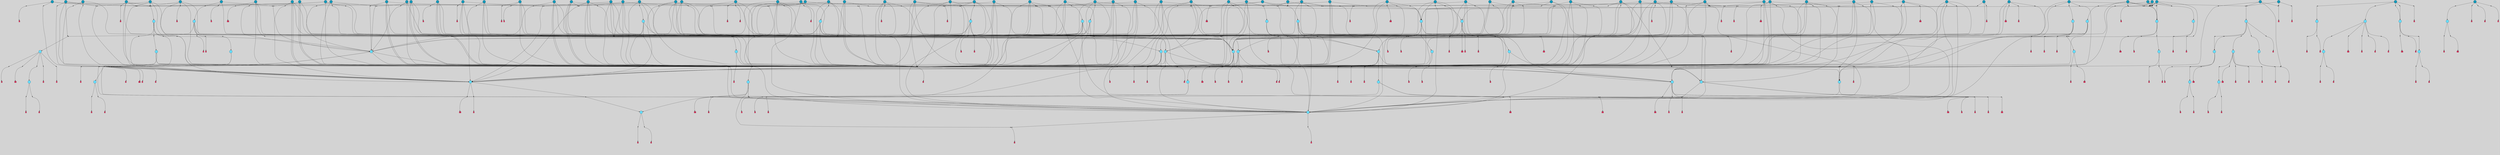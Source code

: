 // File exported with GEGELATI v1.3.1
// On the 2024-04-08 17:52:37
// With the File::TPGGraphDotExporter
digraph{
	graph[pad = "0.212, 0.055" bgcolor = lightgray]
	node[shape=circle style = filled label = ""]
		T3 [fillcolor="#66ddff"]
		T4 [fillcolor="#66ddff"]
		T7 [fillcolor="#66ddff"]
		T11 [fillcolor="#66ddff"]
		T24 [fillcolor="#66ddff"]
		T54 [fillcolor="#66ddff"]
		T164 [fillcolor="#66ddff"]
		T207 [fillcolor="#66ddff"]
		T250 [fillcolor="#66ddff"]
		T317 [fillcolor="#66ddff"]
		T318 [fillcolor="#66ddff"]
		T365 [fillcolor="#66ddff"]
		T455 [fillcolor="#66ddff"]
		T601 [fillcolor="#66ddff"]
		T630 [fillcolor="#66ddff"]
		T662 [fillcolor="#66ddff"]
		T663 [fillcolor="#66ddff"]
		T668 [fillcolor="#66ddff"]
		T801 [fillcolor="#1199bb"]
		T807 [fillcolor="#66ddff"]
		T821 [fillcolor="#1199bb"]
		T837 [fillcolor="#1199bb"]
		T865 [fillcolor="#1199bb"]
		T867 [fillcolor="#1199bb"]
		T879 [fillcolor="#1199bb"]
		T884 [fillcolor="#1199bb"]
		T897 [fillcolor="#66ddff"]
		T899 [fillcolor="#1199bb"]
		T909 [fillcolor="#66ddff"]
		T913 [fillcolor="#66ddff"]
		T914 [fillcolor="#1199bb"]
		T915 [fillcolor="#66ddff"]
		T916 [fillcolor="#66ddff"]
		T917 [fillcolor="#66ddff"]
		T918 [fillcolor="#66ddff"]
		T919 [fillcolor="#66ddff"]
		T921 [fillcolor="#1199bb"]
		T922 [fillcolor="#66ddff"]
		T928 [fillcolor="#1199bb"]
		T930 [fillcolor="#1199bb"]
		T939 [fillcolor="#1199bb"]
		T941 [fillcolor="#1199bb"]
		T943 [fillcolor="#1199bb"]
		T944 [fillcolor="#66ddff"]
		T950 [fillcolor="#1199bb"]
		T962 [fillcolor="#1199bb"]
		T965 [fillcolor="#66ddff"]
		T968 [fillcolor="#66ddff"]
		T969 [fillcolor="#66ddff"]
		T970 [fillcolor="#66ddff"]
		T971 [fillcolor="#66ddff"]
		T972 [fillcolor="#66ddff"]
		T973 [fillcolor="#66ddff"]
		T974 [fillcolor="#66ddff"]
		T975 [fillcolor="#1199bb"]
		T979 [fillcolor="#1199bb"]
		T980 [fillcolor="#1199bb"]
		T981 [fillcolor="#1199bb"]
		T982 [fillcolor="#1199bb"]
		T983 [fillcolor="#1199bb"]
		T984 [fillcolor="#1199bb"]
		T985 [fillcolor="#1199bb"]
		T989 [fillcolor="#1199bb"]
		T990 [fillcolor="#1199bb"]
		T991 [fillcolor="#1199bb"]
		T992 [fillcolor="#1199bb"]
		T996 [fillcolor="#1199bb"]
		T997 [fillcolor="#1199bb"]
		T998 [fillcolor="#1199bb"]
		T999 [fillcolor="#1199bb"]
		T1001 [fillcolor="#1199bb"]
		T1002 [fillcolor="#1199bb"]
		T1004 [fillcolor="#1199bb"]
		T1008 [fillcolor="#1199bb"]
		T1009 [fillcolor="#1199bb"]
		T1010 [fillcolor="#1199bb"]
		T1011 [fillcolor="#1199bb"]
		T1013 [fillcolor="#1199bb"]
		T1014 [fillcolor="#1199bb"]
		T1016 [fillcolor="#1199bb"]
		T1018 [fillcolor="#1199bb"]
		T1020 [fillcolor="#1199bb"]
		T1023 [fillcolor="#1199bb"]
		T1029 [fillcolor="#1199bb"]
		T1030 [fillcolor="#1199bb"]
		T1031 [fillcolor="#66ddff"]
		T1032 [fillcolor="#66ddff"]
		T887 [fillcolor="#66ddff"]
		T1034 [fillcolor="#66ddff"]
		T1035 [fillcolor="#66ddff"]
		T1036 [fillcolor="#66ddff"]
		T1037 [fillcolor="#66ddff"]
		T1038 [fillcolor="#66ddff"]
		T1039 [fillcolor="#66ddff"]
		T1044 [fillcolor="#1199bb"]
		T1050 [fillcolor="#1199bb"]
		T1051 [fillcolor="#1199bb"]
		T1052 [fillcolor="#1199bb"]
		T1053 [fillcolor="#1199bb"]
		T1054 [fillcolor="#1199bb"]
		T1055 [fillcolor="#1199bb"]
		T1056 [fillcolor="#1199bb"]
		T1057 [fillcolor="#1199bb"]
		T1059 [fillcolor="#1199bb"]
		T1060 [fillcolor="#1199bb"]
		T1061 [fillcolor="#1199bb"]
		T1062 [fillcolor="#1199bb"]
		T1063 [fillcolor="#1199bb"]
		T1064 [fillcolor="#1199bb"]
		T1066 [fillcolor="#1199bb"]
		T1069 [fillcolor="#1199bb"]
		T1070 [fillcolor="#1199bb"]
		T1071 [fillcolor="#1199bb"]
		T1072 [fillcolor="#1199bb"]
		T1073 [fillcolor="#1199bb"]
		T1074 [fillcolor="#1199bb"]
		T1075 [fillcolor="#1199bb"]
		T1076 [fillcolor="#1199bb"]
		T1077 [fillcolor="#1199bb"]
		T1078 [fillcolor="#1199bb"]
		T1079 [fillcolor="#1199bb"]
		T1080 [fillcolor="#66ddff"]
		T1081 [fillcolor="#66ddff"]
		T1082 [fillcolor="#1199bb"]
		T1083 [fillcolor="#66ddff"]
		T1084 [fillcolor="#1199bb"]
		T1085 [fillcolor="#66ddff"]
		T1086 [fillcolor="#66ddff"]
		T714 [fillcolor="#66ddff"]
		T1087 [fillcolor="#1199bb"]
		T1088 [fillcolor="#1199bb"]
		T1089 [fillcolor="#1199bb"]
		T1090 [fillcolor="#1199bb"]
		P16461 [fillcolor="#cccccc" shape=point] //6|
		I16461 [shape=box style=invis label="6|1&2|6#1|7&#92;n10|7&2|0#1|5&#92;n9|4&0|1#2|2&#92;n8|6&0|0#1|0&#92;n"]
		P16461 -> I16461[style=invis]
		A10514 [fillcolor="#ff3366" shape=box margin=0.03 width=0 height=0 label="3"]
		T3 -> P16461 -> A10514
		P16462 [fillcolor="#cccccc" shape=point] //3|
		I16462 [shape=box style=invis label="7|6&2|4#0|2&#92;n10|3&2|7#1|4&#92;n11|6&0|4#0|1&#92;n7|1&0|0#2|6&#92;n7|6&0|3#2|6&#92;n4|0&2|6#0|1&#92;n4|4&2|5#0|2&#92;n4|6&0|4#2|7&#92;n10|0&2|3#1|5&#92;n2|6&0|5#0|2&#92;n1|0&2|3#0|7&#92;n1|6&2|0#0|5&#92;n6|2&0|1#0|7&#92;n9|2&0|3#2|7&#92;n5|3&0|6#0|6&#92;n1|7&2|5#2|3&#92;n8|1&2|7#0|6&#92;n1|0&2|5#2|1&#92;n7|1&2|2#2|5&#92;n7|4&2|6#0|3&#92;n"]
		P16462 -> I16462[style=invis]
		A10515 [fillcolor="#ff3366" shape=box margin=0.03 width=0 height=0 label="4"]
		T3 -> P16462 -> A10515
		P16463 [fillcolor="#cccccc" shape=point] //7|
		I16463 [shape=box style=invis label="0|2&2|4#2|6&#92;n5|3&0|6#0|1&#92;n4|7&2|6#0|5&#92;n7|6&0|7#0|5&#92;n10|7&2|2#1|1&#92;n"]
		P16463 -> I16463[style=invis]
		A10516 [fillcolor="#ff3366" shape=box margin=0.03 width=0 height=0 label="4"]
		T4 -> P16463 -> A10516
		P16464 [fillcolor="#cccccc" shape=point] //0|
		I16464 [shape=box style=invis label="2|5&0|1#0|6&#92;n6|1&2|2#2|7&#92;n8|0&0|3#1|4&#92;n4|3&2|5#2|4&#92;n8|1&2|4#0|0&#92;n6|6&0|1#2|6&#92;n11|7&2|4#2|5&#92;n6|2&2|4#0|2&#92;n8|5&2|4#2|4&#92;n2|1&2|1#2|2&#92;n2|7&2|5#2|6&#92;n9|7&0|5#0|4&#92;n1|2&0|5#2|6&#92;n4|2&2|3#2|7&#92;n3|3&2|1#0|2&#92;n"]
		P16464 -> I16464[style=invis]
		A10517 [fillcolor="#ff3366" shape=box margin=0.03 width=0 height=0 label="5"]
		T4 -> P16464 -> A10517
		P16465 [fillcolor="#cccccc" shape=point] //-3|
		I16465 [shape=box style=invis label="1|6&2|7#0|7&#92;n10|2&0|7#1|3&#92;n9|6&2|7#2|2&#92;n5|3&0|7#0|7&#92;n1|6&2|3#0|0&#92;n2|3&2|3#2|2&#92;n5|1&2|6#0|6&#92;n"]
		P16465 -> I16465[style=invis]
		A10518 [fillcolor="#ff3366" shape=box margin=0.03 width=0 height=0 label="7"]
		T7 -> P16465 -> A10518
		P16466 [fillcolor="#cccccc" shape=point] //5|
		I16466 [shape=box style=invis label="0|5&2|3#0|1&#92;n0|6&2|1#2|4&#92;n6|2&2|6#0|7&#92;n7|4&0|3#0|1&#92;n5|4&0|7#1|6&#92;n9|1&0|5#2|2&#92;n6|3&2|3#1|7&#92;n11|7&2|4#1|6&#92;n2|5&0|1#0|0&#92;n4|7&0|0#0|2&#92;n6|2&0|6#0|0&#92;n2|1&2|6#2|4&#92;n10|0&2|0#1|0&#92;n6|6&2|4#0|6&#92;n"]
		P16466 -> I16466[style=invis]
		A10519 [fillcolor="#ff3366" shape=box margin=0.03 width=0 height=0 label="8"]
		T7 -> P16466 -> A10519
		P16467 [fillcolor="#cccccc" shape=point] //6|
		I16467 [shape=box style=invis label="3|0&2|7#2|2&#92;n3|2&0|4#2|5&#92;n5|1&0|2#1|0&#92;n8|7&0|1#2|0&#92;n8|5&0|3#0|6&#92;n0|2&0|2#2|3&#92;n1|5&2|5#0|5&#92;n5|6&0|6#0|7&#92;n6|7&0|0#2|6&#92;n1|2&2|3#0|0&#92;n7|7&2|3#0|4&#92;n0|7&2|7#0|6&#92;n1|0&2|2#2|7&#92;n4|4&0|1#0|0&#92;n"]
		P16467 -> I16467[style=invis]
		A10520 [fillcolor="#ff3366" shape=box margin=0.03 width=0 height=0 label="11"]
		T11 -> P16467 -> A10520
		P16468 [fillcolor="#cccccc" shape=point] //-4|
		I16468 [shape=box style=invis label="4|1&0|4#2|6&#92;n1|2&2|2#2|0&#92;n1|2&2|0#0|6&#92;n8|4&2|3#2|5&#92;n5|5&2|1#1|0&#92;n"]
		P16468 -> I16468[style=invis]
		A10521 [fillcolor="#ff3366" shape=box margin=0.03 width=0 height=0 label="12"]
		T11 -> P16468 -> A10521
		P16469 [fillcolor="#cccccc" shape=point] //-3|
		I16469 [shape=box style=invis label="8|1&2|3#0|5&#92;n0|6&0|5#0|5&#92;n3|7&2|1#0|6&#92;n3|5&0|1#0|0&#92;n9|5&2|0#0|4&#92;n3|5&0|2#0|3&#92;n10|6&2|4#1|0&#92;n9|4&2|7#2|6&#92;n1|7&2|5#2|2&#92;n"]
		P16469 -> I16469[style=invis]
		A10522 [fillcolor="#ff3366" shape=box margin=0.03 width=0 height=0 label="5"]
		T4 -> P16469 -> A10522
		P16470 [fillcolor="#cccccc" shape=point] //1|
		I16470 [shape=box style=invis label="5|1&0|6#2|7&#92;n2|4&0|4#2|2&#92;n0|6&0|5#0|4&#92;n10|6&2|5#1|6&#92;n9|3&0|1#1|7&#92;n10|3&2|2#1|0&#92;n5|0&0|0#2|1&#92;n11|3&2|3#1|5&#92;n10|3&0|1#1|0&#92;n2|4&0|1#0|1&#92;n0|2&0|3#2|4&#92;n9|2&2|1#2|5&#92;n11|7&2|6#2|6&#92;n"]
		P16470 -> I16470[style=invis]
		T24 -> P16470 -> T7
		P16471 [fillcolor="#cccccc" shape=point] //5|
		I16471 [shape=box style=invis label="3|0&2|0#0|1&#92;n3|0&0|7#0|1&#92;n5|3&0|2#2|6&#92;n4|4&2|4#2|6&#92;n11|2&0|7#1|6&#92;n2|7&2|2#2|5&#92;n9|3&2|6#2|7&#92;n7|7&0|0#0|4&#92;n6|1&2|4#2|3&#92;n5|4&2|0#1|6&#92;n1|3&0|7#0|4&#92;n"]
		P16471 -> I16471[style=invis]
		A10523 [fillcolor="#ff3366" shape=box margin=0.03 width=0 height=0 label="7"]
		T24 -> P16471 -> A10523
		P16472 [fillcolor="#cccccc" shape=point] //-2|
		I16472 [shape=box style=invis label="4|1&0|4#0|3&#92;n4|2&0|5#2|0&#92;n5|5&2|6#0|5&#92;n1|4&0|1#0|2&#92;n6|3&2|7#1|5&#92;n0|4&2|0#0|3&#92;n8|5&2|5#1|2&#92;n10|7&2|7#1|1&#92;n3|4&0|0#2|1&#92;n3|6&2|5#2|5&#92;n8|3&0|1#0|7&#92;n10|0&2|7#1|3&#92;n4|1&2|4#0|1&#92;n9|3&2|0#0|4&#92;n3|6&2|0#0|4&#92;n1|2&0|6#2|1&#92;n4|0&2|1#2|2&#92;n"]
		P16472 -> I16472[style=invis]
		A10524 [fillcolor="#ff3366" shape=box margin=0.03 width=0 height=0 label="14"]
		T24 -> P16472 -> A10524
		P16473 [fillcolor="#cccccc" shape=point] //8|
		I16473 [shape=box style=invis label="9|0&0|1#2|0&#92;n10|1&2|5#1|4&#92;n8|2&2|6#0|4&#92;n2|4&2|5#2|3&#92;n4|2&2|2#0|2&#92;n7|5&0|2#0|0&#92;n8|2&2|1#1|3&#92;n8|7&0|7#2|1&#92;n1|1&0|0#0|7&#92;n5|6&2|5#1|0&#92;n6|6&2|5#0|0&#92;n11|4&0|3#2|6&#92;n4|2&2|4#0|7&#92;n5|6&0|1#2|0&#92;n11|3&0|2#0|7&#92;n"]
		P16473 -> I16473[style=invis]
		A10525 [fillcolor="#ff3366" shape=box margin=0.03 width=0 height=0 label="6"]
		T54 -> P16473 -> A10525
		T54 -> P16471
		P16474 [fillcolor="#cccccc" shape=point] //-10|
		I16474 [shape=box style=invis label="3|6&0|0#0|4&#92;n4|1&2|4#0|1&#92;n5|1&0|1#0|4&#92;n5|5&2|6#0|5&#92;n6|5&0|6#0|3&#92;n11|1&2|0#0|1&#92;n0|7&2|0#0|3&#92;n1|2&0|6#0|1&#92;n8|0&0|4#2|0&#92;n0|4&0|7#2|7&#92;n7|0&2|7#1|3&#92;n3|1&0|5#2|5&#92;n5|1&0|4#0|3&#92;n2|2&0|2#0|0&#92;n8|3&0|1#0|7&#92;n3|0&0|3#0|5&#92;n7|2&0|5#2|0&#92;n6|3&2|7#1|5&#92;n4|7&2|7#2|1&#92;n"]
		P16474 -> I16474[style=invis]
		A10526 [fillcolor="#ff3366" shape=box margin=0.03 width=0 height=0 label="14"]
		T54 -> P16474 -> A10526
		T54 -> P16466
		T164 -> P16464
		P16475 [fillcolor="#cccccc" shape=point] //-1|
		I16475 [shape=box style=invis label="6|4&0|4#2|4&#92;n4|5&2|5#2|4&#92;n9|7&2|5#0|3&#92;n3|7&2|6#0|6&#92;n8|7&0|6#0|4&#92;n2|1&2|0#0|1&#92;n8|6&0|0#2|5&#92;n2|1&0|2#0|3&#92;n6|1&0|7#2|6&#92;n6|3&0|1#1|6&#92;n5|4&2|7#0|4&#92;n0|7&0|4#2|0&#92;n11|0&2|0#2|5&#92;n3|7&2|0#2|7&#92;n8|3&2|7#1|4&#92;n5|7&0|6#0|4&#92;n0|0&2|3#2|3&#92;n5|4&2|1#0|3&#92;n0|4&0|3#2|5&#92;n"]
		P16475 -> I16475[style=invis]
		A10527 [fillcolor="#ff3366" shape=box margin=0.03 width=0 height=0 label="10"]
		T164 -> P16475 -> A10527
		P16476 [fillcolor="#cccccc" shape=point] //-7|
		I16476 [shape=box style=invis label="6|1&0|2#0|3&#92;n1|2&0|1#2|0&#92;n10|3&2|2#1|1&#92;n0|1&0|2#0|7&#92;n4|6&2|7#2|4&#92;n6|0&2|7#0|6&#92;n"]
		P16476 -> I16476[style=invis]
		A10528 [fillcolor="#ff3366" shape=box margin=0.03 width=0 height=0 label="7"]
		T164 -> P16476 -> A10528
		P16477 [fillcolor="#cccccc" shape=point] //-6|
		I16477 [shape=box style=invis label="11|7&0|1#0|6&#92;n3|5&0|1#0|3&#92;n1|5&0|5#0|6&#92;n1|7&2|5#2|2&#92;n0|0&0|2#2|2&#92;n4|4&0|1#0|5&#92;n6|4&2|2#0|2&#92;n0|6&2|5#0|5&#92;n0|3&2|2#2|6&#92;n"]
		P16477 -> I16477[style=invis]
		A10529 [fillcolor="#ff3366" shape=box margin=0.03 width=0 height=0 label="5"]
		T164 -> P16477 -> A10529
		P16478 [fillcolor="#cccccc" shape=point] //4|
		I16478 [shape=box style=invis label="4|3&0|6#0|3&#92;n5|7&2|3#2|2&#92;n5|6&0|7#1|2&#92;n1|4&2|6#0|3&#92;n8|4&2|1#2|5&#92;n9|5&2|4#1|4&#92;n2|4&0|5#0|7&#92;n10|0&0|6#1|3&#92;n3|0&0|6#0|2&#92;n2|7&2|7#2|6&#92;n5|2&0|5#1|5&#92;n10|4&2|5#1|7&#92;n4|0&0|4#2|4&#92;n11|1&0|4#2|6&#92;n10|6&2|0#1|4&#92;n9|7&0|3#1|4&#92;n4|5&2|7#0|6&#92;n11|5&2|6#2|3&#92;n0|3&0|5#0|1&#92;n"]
		P16478 -> I16478[style=invis]
		A10530 [fillcolor="#ff3366" shape=box margin=0.03 width=0 height=0 label="13"]
		T164 -> P16478 -> A10530
		P16479 [fillcolor="#cccccc" shape=point] //7|
		I16479 [shape=box style=invis label="7|0&2|1#2|0&#92;n9|7&2|1#1|7&#92;n8|2&0|1#1|0&#92;n6|6&0|2#1|1&#92;n2|2&0|5#0|0&#92;n5|7&0|0#2|1&#92;n5|1&2|5#1|5&#92;n4|7&2|4#2|3&#92;n10|5&2|2#1|5&#92;n1|3&2|2#2|0&#92;n10|2&2|6#1|5&#92;n"]
		P16479 -> I16479[style=invis]
		A10531 [fillcolor="#ff3366" shape=box margin=0.03 width=0 height=0 label="1"]
		T207 -> P16479 -> A10531
		P16480 [fillcolor="#cccccc" shape=point] //-3|
		I16480 [shape=box style=invis label="3|7&0|0#0|2&#92;n11|5&0|1#1|1&#92;n4|1&0|6#2|6&#92;n4|0&0|1#0|5&#92;n"]
		P16480 -> I16480[style=invis]
		T207 -> P16480 -> T24
		P16481 [fillcolor="#cccccc" shape=point] //5|
		I16481 [shape=box style=invis label="8|1&2|6#0|6&#92;n3|0&0|7#0|1&#92;n11|3&0|2#2|6&#92;n4|4&2|4#2|6&#92;n11|2&0|7#1|6&#92;n2|7&2|2#2|5&#92;n7|7&0|0#0|4&#92;n6|1&2|4#2|3&#92;n5|4&2|0#1|6&#92;n3|0&2|0#0|1&#92;n1|3&0|7#0|4&#92;n"]
		P16481 -> I16481[style=invis]
		A10532 [fillcolor="#ff3366" shape=box margin=0.03 width=0 height=0 label="7"]
		T207 -> P16481 -> A10532
		P16482 [fillcolor="#cccccc" shape=point] //5|
		I16482 [shape=box style=invis label="10|4&2|6#1|2&#92;n8|4&0|1#1|0&#92;n0|4&2|6#0|0&#92;n8|4&2|5#2|1&#92;n7|5&2|5#1|0&#92;n3|6&0|6#2|2&#92;n1|7&0|7#0|5&#92;n2|0&0|7#2|4&#92;n9|4&2|6#2|7&#92;n2|6&2|2#0|0&#92;n11|7&2|7#0|7&#92;n5|5&0|0#0|1&#92;n10|1&0|0#1|0&#92;n7|3&0|1#2|5&#92;n9|2&2|7#1|5&#92;n9|0&2|5#1|2&#92;n1|6&2|4#2|2&#92;n3|3&2|2#0|7&#92;n1|6&2|0#0|0&#92;n6|4&2|6#1|0&#92;n"]
		P16482 -> I16482[style=invis]
		A10533 [fillcolor="#ff3366" shape=box margin=0.03 width=0 height=0 label="1"]
		T207 -> P16482 -> A10533
		P16483 [fillcolor="#cccccc" shape=point] //7|
		I16483 [shape=box style=invis label="6|1&2|6#2|7&#92;n7|0&2|4#2|3&#92;n3|3&0|7#0|6&#92;n5|4&0|2#2|4&#92;n8|5&2|6#2|7&#92;n0|0&2|3#0|3&#92;n5|4&2|4#2|6&#92;n"]
		P16483 -> I16483[style=invis]
		T207 -> P16483 -> T4
		P16484 [fillcolor="#cccccc" shape=point] //8|
		I16484 [shape=box style=invis label="5|4&2|1#1|0&#92;n3|0&0|3#2|0&#92;n3|7&2|2#0|6&#92;n6|6&0|2#2|4&#92;n0|0&0|2#0|6&#92;n"]
		P16484 -> I16484[style=invis]
		T250 -> P16484 -> T164
		P16485 [fillcolor="#cccccc" shape=point] //5|
		I16485 [shape=box style=invis label="3|0&2|0#2|1&#92;n3|0&0|7#0|1&#92;n5|3&0|2#2|6&#92;n4|4&2|4#2|6&#92;n5|4&2|0#1|6&#92;n2|7&2|2#2|5&#92;n1|3&0|7#0|4&#92;n11|6&2|2#0|7&#92;n7|7&0|0#0|4&#92;n6|1&2|4#2|3&#92;n11|0&0|7#1|6&#92;n9|3&2|6#2|7&#92;n"]
		P16485 -> I16485[style=invis]
		A10534 [fillcolor="#ff3366" shape=box margin=0.03 width=0 height=0 label="7"]
		T250 -> P16485 -> A10534
		P16486 [fillcolor="#cccccc" shape=point] //7|
		I16486 [shape=box style=invis label="7|4&2|7#0|4&#92;n4|6&0|1#2|5&#92;n2|1&2|3#0|0&#92;n4|3&2|0#0|1&#92;n0|0&2|7#2|7&#92;n7|7&0|5#2|3&#92;n5|0&2|1#2|2&#92;n10|0&0|4#1|2&#92;n4|4&0|7#0|0&#92;n6|7&0|2#0|1&#92;n1|4&2|5#0|4&#92;n"]
		P16486 -> I16486[style=invis]
		A10535 [fillcolor="#ff3366" shape=box margin=0.03 width=0 height=0 label="0"]
		T250 -> P16486 -> A10535
		T250 -> P16471
		P16487 [fillcolor="#cccccc" shape=point] //10|
		I16487 [shape=box style=invis label="6|1&2|4#2|3&#92;n3|0&0|7#0|1&#92;n5|3&0|2#2|6&#92;n4|4&0|4#2|6&#92;n5|4&2|0#1|6&#92;n10|5&0|6#1|5&#92;n2|5&2|1#2|2&#92;n1|3&0|7#0|4&#92;n3|0&2|0#0|1&#92;n11|2&0|5#1|6&#92;n9|3&2|6#2|7&#92;n7|7&0|0#0|4&#92;n"]
		P16487 -> I16487[style=invis]
		A10536 [fillcolor="#ff3366" shape=box margin=0.03 width=0 height=0 label="7"]
		T250 -> P16487 -> A10536
		P16488 [fillcolor="#cccccc" shape=point] //7|
		I16488 [shape=box style=invis label="9|6&2|6#1|3&#92;n9|7&2|0#1|7&#92;n3|0&2|0#0|0&#92;n1|6&0|0#0|4&#92;n7|4&0|3#0|1&#92;n"]
		P16488 -> I16488[style=invis]
		A10537 [fillcolor="#ff3366" shape=box margin=0.03 width=0 height=0 label="12"]
		T318 -> P16488 -> A10537
		P16489 [fillcolor="#cccccc" shape=point] //-9|
		I16489 [shape=box style=invis label="7|1&0|0#2|6&#92;n1|6&0|4#2|7&#92;n7|6&2|4#0|2&#92;n10|7&2|1#1|3&#92;n7|6&0|3#2|6&#92;n4|0&2|2#2|1&#92;n1|0&0|5#2|3&#92;n6|1&2|6#1|1&#92;n7|4&2|6#1|0&#92;n9|5&0|1#0|2&#92;n9|2&0|3#0|7&#92;n6|0&2|7#0|6&#92;n10|5&2|3#1|5&#92;n10|0&2|7#1|4&#92;n1|0&2|3#0|7&#92;n5|2&0|6#0|6&#92;n2|6&0|1#0|2&#92;n7|4&2|5#0|3&#92;n3|6&2|4#0|5&#92;n1|6&2|0#0|5&#92;n"]
		P16489 -> I16489[style=invis]
		A10538 [fillcolor="#ff3366" shape=box margin=0.03 width=0 height=0 label="4"]
		T318 -> P16489 -> A10538
		P16490 [fillcolor="#cccccc" shape=point] //-7|
		I16490 [shape=box style=invis label="9|1&2|7#2|1&#92;n7|0&2|0#2|7&#92;n2|3&2|3#2|2&#92;n8|5&2|1#0|3&#92;n5|5&0|7#0|1&#92;n1|6&2|7#0|7&#92;n10|2&0|7#1|3&#92;n6|4&2|2#2|4&#92;n0|6&2|5#0|2&#92;n"]
		P16490 -> I16490[style=invis]
		A10539 [fillcolor="#ff3366" shape=box margin=0.03 width=0 height=0 label="7"]
		T318 -> P16490 -> A10539
		P16491 [fillcolor="#cccccc" shape=point] //3|
		I16491 [shape=box style=invis label="7|6&2|4#0|2&#92;n10|3&2|7#1|4&#92;n11|6&0|4#0|1&#92;n7|1&0|0#2|6&#92;n7|6&0|3#2|6&#92;n4|0&2|6#0|1&#92;n4|4&2|5#0|2&#92;n4|6&0|4#2|7&#92;n10|0&2|3#1|5&#92;n2|6&0|5#0|2&#92;n1|0&2|3#0|7&#92;n1|6&2|0#0|5&#92;n6|2&0|1#0|7&#92;n9|2&0|3#2|7&#92;n5|3&0|6#0|6&#92;n1|7&2|5#2|3&#92;n8|1&2|7#0|6&#92;n1|0&2|5#2|1&#92;n7|1&2|2#2|5&#92;n7|4&2|6#0|3&#92;n"]
		P16491 -> I16491[style=invis]
		A10540 [fillcolor="#ff3366" shape=box margin=0.03 width=0 height=0 label="4"]
		T317 -> P16491 -> A10540
		P16492 [fillcolor="#cccccc" shape=point] //6|
		I16492 [shape=box style=invis label="6|1&2|6#1|7&#92;n10|7&2|0#1|5&#92;n9|4&0|1#2|2&#92;n8|6&0|0#1|0&#92;n"]
		P16492 -> I16492[style=invis]
		A10541 [fillcolor="#ff3366" shape=box margin=0.03 width=0 height=0 label="3"]
		T317 -> P16492 -> A10541
		P16493 [fillcolor="#cccccc" shape=point] //-9|
		I16493 [shape=box style=invis label="11|5&0|0#2|6&#92;n8|5&2|3#2|1&#92;n7|1&0|6#1|3&#92;n11|4&0|2#0|1&#92;n9|0&2|7#1|6&#92;n10|1&0|3#1|6&#92;n0|3&0|4#2|5&#92;n5|7&2|3#1|6&#92;n2|0&2|1#0|7&#92;n"]
		P16493 -> I16493[style=invis]
		A10542 [fillcolor="#ff3366" shape=box margin=0.03 width=0 height=0 label="2"]
		T318 -> P16493 -> A10542
		P16494 [fillcolor="#cccccc" shape=point] //-1|
		I16494 [shape=box style=invis label="1|7&2|1#0|6&#92;n8|1&2|3#0|5&#92;n10|6&2|7#1|0&#92;n1|7&2|5#0|2&#92;n0|3&0|3#2|2&#92;n3|5&0|1#0|0&#92;n3|5&0|2#0|3&#92;n1|5&2|0#0|4&#92;n5|7&2|2#2|5&#92;n4|0&2|3#0|3&#92;n"]
		P16494 -> I16494[style=invis]
		T318 -> P16494 -> T317
		P16495 [fillcolor="#cccccc" shape=point] //2|
		I16495 [shape=box style=invis label="11|2&2|1#2|2&#92;n0|1&0|0#0|6&#92;n9|2&0|4#2|2&#92;n9|7&2|0#0|0&#92;n4|5&0|6#2|7&#92;n6|7&0|2#0|1&#92;n5|6&0|2#1|0&#92;n11|6&2|1#2|1&#92;n11|0&0|0#2|3&#92;n8|4&0|7#1|1&#92;n11|3&0|7#1|6&#92;n9|2&2|1#2|5&#92;n11|7&0|2#0|2&#92;n"]
		P16495 -> I16495[style=invis]
		T365 -> P16495 -> T3
		P16496 [fillcolor="#cccccc" shape=point] //4|
		I16496 [shape=box style=invis label="7|1&0|6#0|1&#92;n6|7&2|7#1|7&#92;n10|1&2|1#1|1&#92;n9|6&2|2#1|4&#92;n4|7&0|4#2|2&#92;n9|6&0|5#1|1&#92;n10|0&2|6#1|6&#92;n5|1&0|1#2|3&#92;n10|1&0|5#1|0&#92;n3|4&2|3#0|0&#92;n8|2&0|5#2|4&#92;n1|6&2|0#0|0&#92;n2|3&0|1#2|6&#92;n5|2&2|2#1|6&#92;n2|2&0|1#2|1&#92;n3|1&2|7#0|3&#92;n6|7&2|3#0|4&#92;n"]
		P16496 -> I16496[style=invis]
		A10543 [fillcolor="#ff3366" shape=box margin=0.03 width=0 height=0 label="10"]
		T365 -> P16496 -> A10543
		P16497 [fillcolor="#cccccc" shape=point] //3|
		I16497 [shape=box style=invis label="4|7&0|7#2|7&#92;n11|5&2|6#0|2&#92;n5|5&2|6#2|0&#92;n3|2&0|6#0|3&#92;n10|2&2|5#1|5&#92;n9|4&2|3#1|5&#92;n2|5&2|7#2|4&#92;n11|3&2|5#1|0&#92;n7|0&0|7#2|1&#92;n1|2&0|5#0|1&#92;n"]
		P16497 -> I16497[style=invis]
		A10544 [fillcolor="#ff3366" shape=box margin=0.03 width=0 height=0 label="5"]
		T365 -> P16497 -> A10544
		P16498 [fillcolor="#cccccc" shape=point] //2|
		I16498 [shape=box style=invis label="9|0&0|7#0|5&#92;n10|4&2|5#1|6&#92;n4|7&0|2#2|3&#92;n6|0&2|6#0|6&#92;n11|0&2|3#0|7&#92;n7|0&2|4#1|2&#92;n6|3&2|6#2|1&#92;n5|1&2|6#2|7&#92;n"]
		P16498 -> I16498[style=invis]
		T455 -> P16498 -> T7
		P16499 [fillcolor="#cccccc" shape=point] //2|
		I16499 [shape=box style=invis label="4|1&0|5#0|1&#92;n6|4&0|7#2|4&#92;n10|5&2|6#1|4&#92;n9|2&0|4#2|3&#92;n6|2&2|3#1|7&#92;n8|1&0|2#0|3&#92;n4|0&2|0#0|1&#92;n"]
		P16499 -> I16499[style=invis]
		T455 -> P16499 -> T54
		P16500 [fillcolor="#cccccc" shape=point] //4|
		I16500 [shape=box style=invis label="6|0&2|6#0|7&#92;n11|2&0|3#1|2&#92;n11|3&0|7#1|5&#92;n10|4&2|6#1|6&#92;n1|0&2|7#0|6&#92;n4|4&2|6#0|2&#92;n4|7&0|2#2|3&#92;n1|7&0|4#2|3&#92;n9|0&0|7#0|0&#92;n"]
		P16500 -> I16500[style=invis]
		T455 -> P16500 -> T7
		P16501 [fillcolor="#cccccc" shape=point] //-3|
		I16501 [shape=box style=invis label="6|1&0|5#0|3&#92;n10|0&2|7#1|6&#92;n0|1&0|2#0|7&#92;n6|2&0|3#2|7&#92;n4|6&2|7#2|4&#92;n"]
		P16501 -> I16501[style=invis]
		A10545 [fillcolor="#ff3366" shape=box margin=0.03 width=0 height=0 label="7"]
		T455 -> P16501 -> A10545
		P16502 [fillcolor="#cccccc" shape=point] //7|
		I16502 [shape=box style=invis label="10|5&0|6#1|7&#92;n4|3&2|6#0|3&#92;n8|4&0|6#1|2&#92;n3|0&2|0#2|3&#92;n5|6&2|3#0|4&#92;n0|7&2|1#0|5&#92;n8|7&2|2#2|5&#92;n9|1&0|0#1|0&#92;n10|1&2|1#1|4&#92;n3|3&2|7#0|4&#92;n5|2&2|3#0|4&#92;n2|0&2|6#2|2&#92;n1|7&0|1#0|7&#92;n"]
		P16502 -> I16502[style=invis]
		T455 -> P16502 -> T365
		P16503 [fillcolor="#cccccc" shape=point] //-4|
		I16503 [shape=box style=invis label="10|6&2|6#1|6&#92;n7|7&2|4#0|2&#92;n4|1&2|6#0|1&#92;n10|3&2|7#1|4&#92;n3|6&0|4#0|5&#92;n2|5&0|5#0|2&#92;n4|6&0|4#0|1&#92;n3|5&2|3#0|1&#92;n4|4&2|5#0|2&#92;n9|2&0|3#2|7&#92;n10|0&2|3#1|4&#92;n7|1&0|0#2|6&#92;n4|6&0|4#2|7&#92;n1|7&0|2#2|4&#92;n1|7&0|6#2|0&#92;n5|3&0|6#0|5&#92;n7|6&0|3#2|6&#92;n1|6&2|0#0|5&#92;n1|4&2|5#2|3&#92;n7|1&2|2#2|5&#92;n"]
		P16503 -> I16503[style=invis]
		T601 -> P16503 -> T207
		P16504 [fillcolor="#cccccc" shape=point] //2|
		I16504 [shape=box style=invis label="4|1&0|4#2|6&#92;n5|5&2|1#1|0&#92;n1|0&2|0#0|6&#92;n8|4&2|3#2|5&#92;n"]
		P16504 -> I16504[style=invis]
		T601 -> P16504 -> T11
		P16505 [fillcolor="#cccccc" shape=point] //3|
		I16505 [shape=box style=invis label="7|2&0|2#2|4&#92;n0|4&0|6#2|7&#92;n9|0&0|1#2|2&#92;n8|6&0|0#1|0&#92;n"]
		P16505 -> I16505[style=invis]
		A10546 [fillcolor="#ff3366" shape=box margin=0.03 width=0 height=0 label="3"]
		T601 -> P16505 -> A10546
		P16506 [fillcolor="#cccccc" shape=point] //6|
		I16506 [shape=box style=invis label="4|4&0|7#2|7&#92;n10|6&0|1#1|3&#92;n7|5&0|2#0|7&#92;n10|7&0|1#1|5&#92;n9|0&2|1#1|0&#92;n"]
		P16506 -> I16506[style=invis]
		A10547 [fillcolor="#ff3366" shape=box margin=0.03 width=0 height=0 label="7"]
		T630 -> P16506 -> A10547
		P16507 [fillcolor="#cccccc" shape=point] //2|
		I16507 [shape=box style=invis label="0|2&2|6#2|6&#92;n7|0&2|7#1|7&#92;n10|7&0|5#1|6&#92;n0|5&2|7#0|4&#92;n3|1&0|1#2|6&#92;n4|7&0|2#0|6&#92;n"]
		P16507 -> I16507[style=invis]
		T630 -> P16507 -> T164
		T630 -> P16502
		P16508 [fillcolor="#cccccc" shape=point] //7|
		I16508 [shape=box style=invis label="0|3&2|7#2|1&#92;n3|7&0|1#0|3&#92;n3|1&0|3#2|1&#92;n5|0&0|0#0|2&#92;n9|0&2|2#0|7&#92;n2|5&2|6#0|0&#92;n9|4&2|7#2|6&#92;n8|4&2|6#0|2&#92;n9|5&2|1#0|2&#92;n8|1&2|5#0|5&#92;n9|5&2|0#2|4&#92;n11|2&0|3#0|4&#92;n"]
		P16508 -> I16508[style=invis]
		A10548 [fillcolor="#ff3366" shape=box margin=0.03 width=0 height=0 label="5"]
		T630 -> P16508 -> A10548
		P16509 [fillcolor="#cccccc" shape=point] //7|
		I16509 [shape=box style=invis label="7|4&2|1#2|4&#92;n1|1&2|1#0|4&#92;n10|3&0|3#1|2&#92;n8|0&0|4#1|2&#92;n7|6&0|5#0|5&#92;n0|0&2|7#2|7&#92;n6|7&0|2#0|6&#92;n4|3&2|0#0|1&#92;n4|6&0|7#2|5&#92;n7|4&2|7#0|4&#92;n2|0&2|0#2|6&#92;n8|3&0|6#1|5&#92;n"]
		P16509 -> I16509[style=invis]
		A10549 [fillcolor="#ff3366" shape=box margin=0.03 width=0 height=0 label="0"]
		T663 -> P16509 -> A10549
		P16510 [fillcolor="#cccccc" shape=point] //6|
		I16510 [shape=box style=invis label="6|1&2|6#1|7&#92;n10|7&2|0#1|5&#92;n9|4&0|1#2|2&#92;n8|6&0|0#1|0&#92;n"]
		P16510 -> I16510[style=invis]
		A10550 [fillcolor="#ff3366" shape=box margin=0.03 width=0 height=0 label="3"]
		T662 -> P16510 -> A10550
		P16511 [fillcolor="#cccccc" shape=point] //-1|
		I16511 [shape=box style=invis label="1|7&2|1#0|6&#92;n8|1&2|3#0|5&#92;n10|6&2|7#1|0&#92;n1|7&2|5#0|2&#92;n0|3&0|3#2|2&#92;n3|5&0|1#0|0&#92;n3|5&0|2#0|3&#92;n1|5&2|0#0|4&#92;n5|7&2|2#2|5&#92;n4|0&2|3#0|3&#92;n"]
		P16511 -> I16511[style=invis]
		T663 -> P16511 -> T662
		P16512 [fillcolor="#cccccc" shape=point] //7|
		I16512 [shape=box style=invis label="9|6&2|6#1|3&#92;n9|7&2|0#1|7&#92;n3|0&2|0#0|0&#92;n1|6&0|0#0|4&#92;n7|4&0|3#0|1&#92;n"]
		P16512 -> I16512[style=invis]
		A10551 [fillcolor="#ff3366" shape=box margin=0.03 width=0 height=0 label="12"]
		T663 -> P16512 -> A10551
		P16513 [fillcolor="#cccccc" shape=point] //-9|
		I16513 [shape=box style=invis label="11|5&0|0#2|6&#92;n8|5&2|3#2|1&#92;n7|1&0|6#1|3&#92;n11|4&0|2#0|1&#92;n9|0&2|7#1|6&#92;n10|1&0|3#1|6&#92;n0|3&0|4#2|5&#92;n5|7&2|3#1|6&#92;n2|0&2|1#0|7&#92;n"]
		P16513 -> I16513[style=invis]
		A10552 [fillcolor="#ff3366" shape=box margin=0.03 width=0 height=0 label="2"]
		T663 -> P16513 -> A10552
		P16514 [fillcolor="#cccccc" shape=point] //3|
		I16514 [shape=box style=invis label="7|6&2|4#0|2&#92;n10|3&2|7#1|4&#92;n11|6&0|4#0|1&#92;n7|1&0|0#2|6&#92;n7|6&0|3#2|6&#92;n4|0&2|6#0|1&#92;n4|4&2|5#0|2&#92;n4|6&0|4#2|7&#92;n10|0&2|3#1|5&#92;n2|6&0|5#0|2&#92;n1|0&2|3#0|7&#92;n1|6&2|0#0|5&#92;n6|2&0|1#0|7&#92;n9|2&0|3#2|7&#92;n5|3&0|6#0|6&#92;n1|7&2|5#2|3&#92;n8|1&2|7#0|6&#92;n1|0&2|5#2|1&#92;n7|1&2|2#2|5&#92;n7|4&2|6#0|3&#92;n"]
		P16514 -> I16514[style=invis]
		A10553 [fillcolor="#ff3366" shape=box margin=0.03 width=0 height=0 label="4"]
		T662 -> P16514 -> A10553
		P16515 [fillcolor="#cccccc" shape=point] //-2|
		I16515 [shape=box style=invis label="9|1&2|7#2|1&#92;n10|2&2|2#1|6&#92;n7|0&2|6#2|7&#92;n10|2&0|7#1|3&#92;n2|3&2|3#2|2&#92;n5|5&0|7#1|1&#92;n1|6&2|7#0|7&#92;n8|5&2|1#0|3&#92;n0|6&2|5#0|2&#92;n"]
		P16515 -> I16515[style=invis]
		A10554 [fillcolor="#ff3366" shape=box margin=0.03 width=0 height=0 label="7"]
		T663 -> P16515 -> A10554
		P16516 [fillcolor="#cccccc" shape=point] //-5|
		I16516 [shape=box style=invis label="0|7&0|6#2|1&#92;n3|5&0|7#2|7&#92;n1|0&0|7#0|4&#92;n0|5&0|3#2|4&#92;n2|1&2|4#0|4&#92;n6|5&2|4#1|4&#92;n11|7&2|2#2|2&#92;n"]
		P16516 -> I16516[style=invis]
		T668 -> P16516 -> T7
		P16517 [fillcolor="#cccccc" shape=point] //-2|
		I16517 [shape=box style=invis label="9|0&2|5#0|2&#92;n3|4&2|2#2|2&#92;n11|5&2|5#2|7&#92;n3|5&2|2#0|3&#92;n0|0&2|1#0|0&#92;n"]
		P16517 -> I16517[style=invis]
		A10555 [fillcolor="#ff3366" shape=box margin=0.03 width=0 height=0 label="7"]
		T668 -> P16517 -> A10555
		T668 -> P16502
		T668 -> P16504
		P16518 [fillcolor="#cccccc" shape=point] //-1|
		I16518 [shape=box style=invis label="0|7&2|6#2|1&#92;n8|3&0|5#2|5&#92;n3|5&0|7#2|7&#92;n2|1&2|4#0|4&#92;n0|5&0|3#2|4&#92;n1|0&0|7#0|4&#92;n6|5&2|4#1|4&#92;n11|7&2|2#2|2&#92;n"]
		P16518 -> I16518[style=invis]
		T801 -> P16518 -> T7
		T801 -> P16502
		P16519 [fillcolor="#cccccc" shape=point] //-6|
		I16519 [shape=box style=invis label="6|2&2|7#0|5&#92;n6|4&2|2#0|2&#92;n1|7&2|5#2|2&#92;n0|0&0|2#2|2&#92;n8|3&2|2#2|6&#92;n3|2&0|1#0|3&#92;n0|4&2|7#2|6&#92;n4|4&0|1#2|5&#92;n0|6&2|5#0|5&#92;n4|5&0|3#0|5&#92;n11|7&0|1#0|1&#92;n"]
		P16519 -> I16519[style=invis]
		A10556 [fillcolor="#ff3366" shape=box margin=0.03 width=0 height=0 label="5"]
		T801 -> P16519 -> A10556
		P16520 [fillcolor="#cccccc" shape=point] //0|
		I16520 [shape=box style=invis label="9|3&2|3#2|3&#92;n0|3&2|3#0|3&#92;n11|5&0|6#2|7&#92;n6|1&2|6#0|6&#92;n11|6&2|7#0|1&#92;n1|7&0|7#2|0&#92;n8|6&2|0#0|7&#92;n4|0&0|3#2|5&#92;n7|0&2|4#1|2&#92;n6|1&2|0#0|7&#92;n"]
		P16520 -> I16520[style=invis]
		T801 -> P16520 -> T663
		T801 -> P16502
		P16521 [fillcolor="#cccccc" shape=point] //4|
		I16521 [shape=box style=invis label="1|7&0|1#0|7&#92;n0|7&2|1#0|5&#92;n8|4&0|6#1|2&#92;n3|0&2|0#2|3&#92;n5|6&2|3#0|4&#92;n4|3&2|6#0|3&#92;n3|3&2|7#0|2&#92;n9|0&0|0#1|0&#92;n5|2&2|3#0|4&#92;n2|0&2|6#2|6&#92;n10|5&0|6#1|7&#92;n"]
		P16521 -> I16521[style=invis]
		T807 -> P16521 -> T365
		P16522 [fillcolor="#cccccc" shape=point] //3|
		I16522 [shape=box style=invis label="11|2&0|3#0|4&#92;n8|1&2|5#0|5&#92;n3|0&2|7#0|7&#92;n8|3&2|1#0|1&#92;n9|0&2|2#0|7&#92;n9|6&0|1#0|2&#92;n2|5&0|6#0|0&#92;n5|0&0|0#0|2&#92;n4|2&0|5#2|3&#92;n9|7&2|7#0|6&#92;n8|7&0|3#2|7&#92;n7|1&2|4#2|5&#92;n9|5&2|0#2|4&#92;n7|2&0|4#1|5&#92;n"]
		P16522 -> I16522[style=invis]
		A10557 [fillcolor="#ff3366" shape=box margin=0.03 width=0 height=0 label="5"]
		T807 -> P16522 -> A10557
		P16523 [fillcolor="#cccccc" shape=point] //6|
		I16523 [shape=box style=invis label="7|7&0|2#2|6&#92;n3|0&0|7#2|4&#92;n5|7&0|5#0|4&#92;n5|5&0|0#0|7&#92;n11|7&2|2#2|3&#92;n"]
		P16523 -> I16523[style=invis]
		A10558 [fillcolor="#ff3366" shape=box margin=0.03 width=0 height=0 label="3"]
		T807 -> P16523 -> A10558
		T807 -> P16468
		T807 -> P16502
		T821 -> P16502
		T821 -> P16518
		T821 -> P16507
		P16524 [fillcolor="#cccccc" shape=point] //-10|
		I16524 [shape=box style=invis label="10|6&2|5#1|6&#92;n9|3&0|1#1|7&#92;n2|4&0|1#0|1&#92;n11|3&0|7#1|6&#92;n6|7&2|0#2|6&#92;n3|0&2|0#2|3&#92;n8|0&0|0#0|1&#92;n0|6&0|7#0|4&#92;n5|1&0|6#2|7&#92;n"]
		P16524 -> I16524[style=invis]
		T821 -> P16524 -> T7
		P16525 [fillcolor="#cccccc" shape=point] //8|
		I16525 [shape=box style=invis label="3|5&2|0#2|4&#92;n6|0&2|5#0|6&#92;n8|5&0|2#0|1&#92;n"]
		P16525 -> I16525[style=invis]
		A10559 [fillcolor="#ff3366" shape=box margin=0.03 width=0 height=0 label="5"]
		T821 -> P16525 -> A10559
		T837 -> P16518
		P16526 [fillcolor="#cccccc" shape=point] //-6|
		I16526 [shape=box style=invis label="10|5&0|6#1|7&#92;n1|1&2|1#0|4&#92;n4|4&2|7#2|2&#92;n3|0&2|7#0|4&#92;n0|7&2|1#0|5&#92;n8|7&2|2#2|5&#92;n3|0&2|0#2|3&#92;n9|1&0|0#1|0&#92;n5|6&2|3#0|4&#92;n2|0&0|7#0|7&#92;n8|4&0|6#1|2&#92;n"]
		P16526 -> I16526[style=invis]
		T837 -> P16526 -> T365
		T837 -> P16520
		T837 -> P16502
		P16527 [fillcolor="#cccccc" shape=point] //-3|
		I16527 [shape=box style=invis label="9|3&2|3#2|3&#92;n0|3&2|3#0|3&#92;n1|7&0|7#2|0&#92;n6|1&2|6#0|6&#92;n11|5&0|6#2|7&#92;n8|6&2|0#0|7&#92;n4|0&0|3#2|5&#92;n7|0&2|4#1|5&#92;n6|1&2|0#0|7&#92;n"]
		P16527 -> I16527[style=invis]
		T837 -> P16527 -> T663
		T865 -> P16518
		T865 -> P16526
		T865 -> P16527
		T865 -> P16502
		P16528 [fillcolor="#cccccc" shape=point] //8|
		I16528 [shape=box style=invis label="4|7&2|5#0|5&#92;n1|5&2|6#2|5&#92;n1|1&2|6#2|6&#92;n9|2&2|1#0|4&#92;n8|7&2|6#2|7&#92;n6|0&0|6#0|2&#92;n"]
		P16528 -> I16528[style=invis]
		A10560 [fillcolor="#ff3366" shape=box margin=0.03 width=0 height=0 label="4"]
		T865 -> P16528 -> A10560
		T867 -> P16504
		P16529 [fillcolor="#cccccc" shape=point] //-2|
		I16529 [shape=box style=invis label="5|2&2|2#1|6&#92;n0|7&0|6#0|5&#92;n7|2&0|6#0|1&#92;n6|7&2|7#1|7&#92;n3|7&0|0#0|1&#92;n4|6&0|4#2|2&#92;n9|6&2|2#1|4&#92;n9|0&0|0#0|1&#92;n7|6&0|5#1|1&#92;n10|0&2|6#1|6&#92;n5|1&0|1#2|3&#92;n10|1&2|1#1|1&#92;n10|1&0|5#1|0&#92;n3|4&2|3#0|0&#92;n5|1&2|5#2|7&#92;n1|6&2|0#0|0&#92;n2|3&0|0#2|6&#92;n4|3&0|0#2|7&#92;n3|1&2|7#0|3&#92;n6|7&2|3#0|4&#92;n"]
		P16529 -> I16529[style=invis]
		A10561 [fillcolor="#ff3366" shape=box margin=0.03 width=0 height=0 label="10"]
		T867 -> P16529 -> A10561
		T867 -> P16502
		P16530 [fillcolor="#cccccc" shape=point] //-3|
		I16530 [shape=box style=invis label="0|5&2|6#0|1&#92;n0|6&2|1#2|4&#92;n6|2&2|6#0|7&#92;n7|4&0|3#0|1&#92;n5|4&0|7#1|6&#92;n9|1&0|5#2|2&#92;n6|3&2|3#1|7&#92;n10|0&2|0#1|0&#92;n4|7&0|0#0|2&#92;n6|2&0|6#0|0&#92;n2|1&2|6#2|4&#92;n2|5&0|1#0|0&#92;n6|6&2|4#0|6&#92;n"]
		P16530 -> I16530[style=invis]
		T867 -> P16530 -> T207
		P16531 [fillcolor="#cccccc" shape=point] //1|
		I16531 [shape=box style=invis label="9|5&2|0#2|6&#92;n11|4&0|6#0|5&#92;n8|5&2|3#2|1&#92;n9|5&2|7#1|6&#92;n5|7&2|3#1|6&#92;n11|0&0|4#0|0&#92;n2|0&2|1#0|5&#92;n0|1&2|3#0|2&#92;n4|1&0|5#2|6&#92;n10|3&2|1#1|7&#92;n"]
		P16531 -> I16531[style=invis]
		T867 -> P16531 -> T250
		T879 -> P16518
		T879 -> P16527
		T879 -> P16502
		P16532 [fillcolor="#cccccc" shape=point] //5|
		I16532 [shape=box style=invis label="4|7&0|5#0|5&#92;n1|1&2|6#2|5&#92;n9|2&2|1#0|4&#92;n8|7&2|7#2|7&#92;n6|0&0|4#0|2&#92;n"]
		P16532 -> I16532[style=invis]
		A10562 [fillcolor="#ff3366" shape=box margin=0.03 width=0 height=0 label="4"]
		T879 -> P16532 -> A10562
		P16533 [fillcolor="#cccccc" shape=point] //8|
		I16533 [shape=box style=invis label="0|6&2|0#2|0&#92;n9|0&2|0#0|5&#92;n8|2&2|2#2|0&#92;n3|5&0|1#0|6&#92;n5|3&2|3#1|5&#92;n8|6&2|3#0|5&#92;n6|4&0|6#0|2&#92;n1|3&2|7#0|2&#92;n2|0&0|3#0|4&#92;n"]
		P16533 -> I16533[style=invis]
		A10563 [fillcolor="#ff3366" shape=box margin=0.03 width=0 height=0 label="9"]
		T879 -> P16533 -> A10563
		T884 -> P16518
		P16534 [fillcolor="#cccccc" shape=point] //-7|
		I16534 [shape=box style=invis label="3|0&0|0#0|2&#92;n3|2&2|1#0|3&#92;n0|6&2|5#0|5&#92;n4|5&2|3#0|5&#92;n6|7&2|4#0|2&#92;n4|4&0|2#2|5&#92;n0|7&2|7#2|6&#92;n6|3&2|3#0|6&#92;n9|1&2|6#1|4&#92;n"]
		P16534 -> I16534[style=invis]
		A10564 [fillcolor="#ff3366" shape=box margin=0.03 width=0 height=0 label="5"]
		T884 -> P16534 -> A10564
		T884 -> P16520
		T884 -> P16502
		P16535 [fillcolor="#cccccc" shape=point] //5|
		I16535 [shape=box style=invis label="9|4&2|3#1|3&#92;n0|4&2|4#0|5&#92;n6|1&2|6#2|5&#92;n4|0&0|5#2|0&#92;n"]
		P16535 -> I16535[style=invis]
		A10565 [fillcolor="#ff3366" shape=box margin=0.03 width=0 height=0 label="7"]
		T884 -> P16535 -> A10565
		P16536 [fillcolor="#cccccc" shape=point] //-8|
		I16536 [shape=box style=invis label="7|7&2|3#1|0&#92;n0|1&0|6#2|4&#92;n10|1&2|7#1|6&#92;n11|6&2|1#0|5&#92;n7|0&0|3#1|3&#92;n0|3&2|5#2|3&#92;n3|3&2|1#0|5&#92;n11|4&0|2#1|3&#92;n"]
		P16536 -> I16536[style=invis]
		T897 -> P16536 -> T663
		T897 -> P16502
		T897 -> P16527
		T897 -> P16518
		T897 -> P16464
		T899 -> P16502
		P16537 [fillcolor="#cccccc" shape=point] //6|
		I16537 [shape=box style=invis label="5|1&0|1#2|3&#92;n3|4&2|3#0|0&#92;n4|7&0|4#2|2&#92;n9|6&0|5#1|1&#92;n10|4&2|0#1|6&#92;n8|3&0|2#1|7&#92;n1|6&2|0#0|0&#92;n6|7&2|7#1|7&#92;n10|1&0|5#1|0&#92;n9|0&0|0#0|1&#92;n9|6&2|2#1|4&#92;n5|2&2|2#1|6&#92;n10|0&2|6#1|6&#92;n2|3&2|0#2|6&#92;n8|2&2|5#2|4&#92;n2|2&0|1#2|1&#92;n3|7&2|7#0|3&#92;n6|7&2|3#0|4&#92;n"]
		P16537 -> I16537[style=invis]
		A10566 [fillcolor="#ff3366" shape=box margin=0.03 width=0 height=0 label="10"]
		T899 -> P16537 -> A10566
		T899 -> P16499
		T899 -> P16518
		T899 -> P16507
		P16538 [fillcolor="#cccccc" shape=point] //-10|
		I16538 [shape=box style=invis label="7|0&2|6#1|2&#92;n11|5&0|0#2|6&#92;n10|1&0|3#1|6&#92;n11|1&0|2#0|3&#92;n4|1&0|6#0|0&#92;n"]
		P16538 -> I16538[style=invis]
		T909 -> P16538 -> T630
		P16539 [fillcolor="#cccccc" shape=point] //-4|
		I16539 [shape=box style=invis label="4|0&0|6#2|4&#92;n9|1&2|7#1|3&#92;n0|0&2|6#0|1&#92;n10|7&0|2#1|7&#92;n6|7&2|4#0|7&#92;n3|6&0|2#2|3&#92;n0|2&2|2#0|6&#92;n2|1&2|6#0|6&#92;n5|6&0|5#1|6&#92;n5|6&2|5#1|1&#92;n8|4&2|5#2|6&#92;n"]
		P16539 -> I16539[style=invis]
		T909 -> P16539 -> T7
		P16540 [fillcolor="#cccccc" shape=point] //1|
		I16540 [shape=box style=invis label="8|2&2|6#1|6&#92;n10|3&0|6#1|5&#92;n9|2&0|7#0|1&#92;n6|2&2|7#0|4&#92;n2|3&2|4#0|2&#92;n11|0&2|2#0|6&#92;n2|6&2|5#2|5&#92;n1|5&0|5#0|0&#92;n7|0&2|3#1|6&#92;n0|3&0|7#2|0&#92;n9|5&2|5#2|5&#92;n0|1&0|4#2|3&#92;n10|3&2|5#1|3&#92;n7|4&0|0#2|5&#92;n6|6&2|0#2|3&#92;n0|6&0|1#0|7&#92;n2|7&2|3#2|6&#92;n10|6&2|3#1|3&#92;n6|3&0|2#0|7&#92;n"]
		P16540 -> I16540[style=invis]
		T909 -> P16540 -> T455
		P16541 [fillcolor="#cccccc" shape=point] //9|
		I16541 [shape=box style=invis label="8|4&2|4#2|5&#92;n2|0&2|6#0|4&#92;n9|1&0|0#0|3&#92;n3|7&0|7#2|3&#92;n2|7&2|6#0|1&#92;n2|3&2|6#0|3&#92;n0|3&0|4#0|3&#92;n11|7&0|2#2|0&#92;n6|7&0|2#0|0&#92;n2|2&2|3#0|4&#92;n10|1&2|1#1|4&#92;n"]
		P16541 -> I16541[style=invis]
		T909 -> P16541 -> T365
		P16542 [fillcolor="#cccccc" shape=point] //1|
		I16542 [shape=box style=invis label="5|3&0|0#1|5&#92;n3|6&2|2#0|2&#92;n10|6&2|4#1|7&#92;n1|7&2|3#2|2&#92;n8|0&2|6#1|2&#92;n3|7&2|1#0|6&#92;n5|6&2|4#0|5&#92;n8|5&2|3#0|5&#92;n3|3&2|6#0|5&#92;n"]
		P16542 -> I16542[style=invis]
		A10567 [fillcolor="#ff3366" shape=box margin=0.03 width=0 height=0 label="5"]
		T913 -> P16542 -> A10567
		T913 -> P16502
		T913 -> P16518
		P16543 [fillcolor="#cccccc" shape=point] //-7|
		I16543 [shape=box style=invis label="9|5&2|0#2|6&#92;n11|4&0|6#0|1&#92;n0|3&0|4#2|5&#92;n8|5&2|3#2|1&#92;n9|0&2|7#1|6&#92;n2|0&2|1#0|5&#92;n5|7&2|3#1|6&#92;n4|1&0|5#2|6&#92;n0|1&2|3#0|2&#92;n10|3&2|1#1|7&#92;n"]
		P16543 -> I16543[style=invis]
		T913 -> P16543 -> T250
		P16544 [fillcolor="#cccccc" shape=point] //-8|
		I16544 [shape=box style=invis label="7|1&0|0#2|6&#92;n1|6&0|4#0|7&#92;n7|6&2|4#0|2&#92;n10|7&2|1#1|3&#92;n9|2&0|3#0|7&#92;n4|0&2|2#2|1&#92;n1|0&0|5#2|3&#92;n1|7&0|3#2|0&#92;n7|4&2|5#0|3&#92;n7|4&2|6#1|0&#92;n9|5&0|1#0|2&#92;n7|6&0|3#2|7&#92;n6|0&2|7#0|6&#92;n10|5&2|3#1|5&#92;n10|0&2|7#1|4&#92;n5|2&0|6#0|6&#92;n2|6&0|1#0|2&#92;n6|1&2|6#1|1&#92;n3|6&2|4#0|5&#92;n1|6&2|0#0|5&#92;n"]
		P16544 -> I16544[style=invis]
		A10568 [fillcolor="#ff3366" shape=box margin=0.03 width=0 height=0 label="4"]
		T913 -> P16544 -> A10568
		P16545 [fillcolor="#cccccc" shape=point] //7|
		I16545 [shape=box style=invis label="9|6&2|6#1|3&#92;n9|7&2|0#1|7&#92;n3|0&2|0#0|0&#92;n1|6&0|0#0|4&#92;n7|4&0|3#0|1&#92;n"]
		P16545 -> I16545[style=invis]
		A10569 [fillcolor="#ff3366" shape=box margin=0.03 width=0 height=0 label="12"]
		T917 -> P16545 -> A10569
		P16546 [fillcolor="#cccccc" shape=point] //-9|
		I16546 [shape=box style=invis label="11|5&0|0#2|6&#92;n8|5&2|3#2|1&#92;n7|1&0|6#1|3&#92;n11|4&0|2#0|1&#92;n9|0&2|7#1|6&#92;n10|1&0|3#1|6&#92;n0|3&0|4#2|5&#92;n5|7&2|3#1|6&#92;n2|0&2|1#0|7&#92;n"]
		P16546 -> I16546[style=invis]
		A10570 [fillcolor="#ff3366" shape=box margin=0.03 width=0 height=0 label="2"]
		T917 -> P16546 -> A10570
		P16547 [fillcolor="#cccccc" shape=point] //3|
		I16547 [shape=box style=invis label="7|6&2|4#0|2&#92;n10|3&2|7#1|4&#92;n11|6&0|4#0|1&#92;n7|1&0|0#2|6&#92;n7|6&0|3#2|6&#92;n4|0&2|6#0|1&#92;n4|4&2|5#0|2&#92;n4|6&0|4#2|7&#92;n10|0&2|3#1|5&#92;n2|6&0|5#0|2&#92;n1|0&2|3#0|7&#92;n1|6&2|0#0|5&#92;n6|2&0|1#0|7&#92;n9|2&0|3#2|7&#92;n5|3&0|6#0|6&#92;n1|7&2|5#2|3&#92;n8|1&2|7#0|6&#92;n1|0&2|5#2|1&#92;n7|1&2|2#2|5&#92;n7|4&2|6#0|3&#92;n"]
		P16547 -> I16547[style=invis]
		A10571 [fillcolor="#ff3366" shape=box margin=0.03 width=0 height=0 label="4"]
		T915 -> P16547 -> A10571
		P16548 [fillcolor="#cccccc" shape=point] //6|
		I16548 [shape=box style=invis label="6|1&2|6#1|7&#92;n10|7&2|0#1|5&#92;n9|4&0|1#2|2&#92;n8|6&0|0#1|0&#92;n"]
		P16548 -> I16548[style=invis]
		A10572 [fillcolor="#ff3366" shape=box margin=0.03 width=0 height=0 label="3"]
		T915 -> P16548 -> A10572
		P16549 [fillcolor="#cccccc" shape=point] //-6|
		I16549 [shape=box style=invis label="6|2&2|7#0|5&#92;n6|4&2|2#0|2&#92;n1|7&2|5#2|2&#92;n0|0&0|2#2|2&#92;n8|3&2|2#2|6&#92;n3|2&0|1#0|3&#92;n0|4&2|7#2|6&#92;n4|4&0|1#2|5&#92;n0|6&2|5#0|5&#92;n4|5&0|3#0|5&#92;n11|7&0|1#0|1&#92;n"]
		P16549 -> I16549[style=invis]
		A10573 [fillcolor="#ff3366" shape=box margin=0.03 width=0 height=0 label="5"]
		T914 -> P16549 -> A10573
		P16550 [fillcolor="#cccccc" shape=point] //-1|
		I16550 [shape=box style=invis label="1|7&2|1#0|6&#92;n8|1&2|3#0|5&#92;n10|6&2|7#1|0&#92;n1|7&2|5#0|2&#92;n0|3&0|3#2|2&#92;n3|5&0|1#0|0&#92;n3|5&0|2#0|3&#92;n1|5&2|0#0|4&#92;n5|7&2|2#2|5&#92;n4|0&2|3#0|3&#92;n"]
		P16550 -> I16550[style=invis]
		T917 -> P16550 -> T915
		P16551 [fillcolor="#cccccc" shape=point] //7|
		I16551 [shape=box style=invis label="10|5&0|6#1|7&#92;n4|3&2|6#0|3&#92;n8|4&0|6#1|2&#92;n3|0&2|0#2|3&#92;n5|6&2|3#0|4&#92;n0|7&2|1#0|5&#92;n8|7&2|2#2|5&#92;n9|1&0|0#1|0&#92;n10|1&2|1#1|4&#92;n3|3&2|7#0|4&#92;n5|2&2|3#0|4&#92;n2|0&2|6#2|2&#92;n1|7&0|1#0|7&#92;n"]
		P16551 -> I16551[style=invis]
		T914 -> P16551 -> T916
		P16552 [fillcolor="#cccccc" shape=point] //4|
		I16552 [shape=box style=invis label="7|1&0|6#0|1&#92;n6|7&2|7#1|7&#92;n10|1&2|1#1|1&#92;n9|6&2|2#1|4&#92;n4|7&0|4#2|2&#92;n9|6&0|5#1|1&#92;n10|0&2|6#1|6&#92;n5|1&0|1#2|3&#92;n10|1&0|5#1|0&#92;n3|4&2|3#0|0&#92;n8|2&0|5#2|4&#92;n1|6&2|0#0|0&#92;n2|3&0|1#2|6&#92;n5|2&2|2#1|6&#92;n2|2&0|1#2|1&#92;n3|1&2|7#0|3&#92;n6|7&2|3#0|4&#92;n"]
		P16552 -> I16552[style=invis]
		A10574 [fillcolor="#ff3366" shape=box margin=0.03 width=0 height=0 label="10"]
		T916 -> P16552 -> A10574
		P16553 [fillcolor="#cccccc" shape=point] //3|
		I16553 [shape=box style=invis label="7|6&2|4#0|2&#92;n10|3&2|7#1|4&#92;n11|6&0|4#0|1&#92;n7|1&0|0#2|6&#92;n7|6&0|3#2|6&#92;n4|0&2|6#0|1&#92;n4|4&2|5#0|2&#92;n4|6&0|4#2|7&#92;n10|0&2|3#1|5&#92;n2|6&0|5#0|2&#92;n1|0&2|3#0|7&#92;n1|6&2|0#0|5&#92;n6|2&0|1#0|7&#92;n9|2&0|3#2|7&#92;n5|3&0|6#0|6&#92;n1|7&2|5#2|3&#92;n8|1&2|7#0|6&#92;n1|0&2|5#2|1&#92;n7|1&2|2#2|5&#92;n7|4&2|6#0|3&#92;n"]
		P16553 -> I16553[style=invis]
		A10575 [fillcolor="#ff3366" shape=box margin=0.03 width=0 height=0 label="4"]
		T918 -> P16553 -> A10575
		P16554 [fillcolor="#cccccc" shape=point] //3|
		I16554 [shape=box style=invis label="4|7&0|7#2|7&#92;n11|5&2|6#0|2&#92;n5|5&2|6#2|0&#92;n3|2&0|6#0|3&#92;n10|2&2|5#1|5&#92;n9|4&2|3#1|5&#92;n2|5&2|7#2|4&#92;n11|3&2|5#1|0&#92;n7|0&0|7#2|1&#92;n1|2&0|5#0|1&#92;n"]
		P16554 -> I16554[style=invis]
		A10576 [fillcolor="#ff3366" shape=box margin=0.03 width=0 height=0 label="5"]
		T916 -> P16554 -> A10576
		P16555 [fillcolor="#cccccc" shape=point] //7|
		I16555 [shape=box style=invis label="10|5&0|6#1|7&#92;n4|3&2|6#0|3&#92;n8|4&0|6#1|2&#92;n3|0&2|0#2|3&#92;n5|6&2|3#0|4&#92;n0|7&2|1#0|5&#92;n8|7&2|2#2|5&#92;n9|1&0|0#1|0&#92;n10|1&2|1#1|4&#92;n3|3&2|7#0|4&#92;n5|2&2|3#0|4&#92;n2|0&2|6#2|2&#92;n1|7&0|1#0|7&#92;n"]
		P16555 -> I16555[style=invis]
		T914 -> P16555 -> T916
		P16556 [fillcolor="#cccccc" shape=point] //2|
		I16556 [shape=box style=invis label="11|2&2|1#2|2&#92;n0|1&0|0#0|6&#92;n9|2&0|4#2|2&#92;n9|7&2|0#0|0&#92;n4|5&0|6#2|7&#92;n6|7&0|2#0|1&#92;n5|6&0|2#1|0&#92;n11|6&2|1#2|1&#92;n11|0&0|0#2|3&#92;n8|4&0|7#1|1&#92;n11|3&0|7#1|6&#92;n9|2&2|1#2|5&#92;n11|7&0|2#0|2&#92;n"]
		P16556 -> I16556[style=invis]
		T916 -> P16556 -> T918
		P16557 [fillcolor="#cccccc" shape=point] //-2|
		I16557 [shape=box style=invis label="9|1&2|7#2|1&#92;n10|2&2|2#1|6&#92;n7|0&2|6#2|7&#92;n10|2&0|7#1|3&#92;n2|3&2|3#2|2&#92;n5|5&0|7#1|1&#92;n1|6&2|7#0|7&#92;n8|5&2|1#0|3&#92;n0|6&2|5#0|2&#92;n"]
		P16557 -> I16557[style=invis]
		A10577 [fillcolor="#ff3366" shape=box margin=0.03 width=0 height=0 label="7"]
		T917 -> P16557 -> A10577
		P16558 [fillcolor="#cccccc" shape=point] //5|
		I16558 [shape=box style=invis label="0|5&2|3#0|1&#92;n0|6&2|1#2|4&#92;n6|2&2|6#0|7&#92;n7|4&0|3#0|1&#92;n5|4&0|7#1|6&#92;n9|1&0|5#2|2&#92;n6|3&2|3#1|7&#92;n11|7&2|4#1|6&#92;n2|5&0|1#0|0&#92;n4|7&0|0#0|2&#92;n6|2&0|6#0|0&#92;n2|1&2|6#2|4&#92;n10|0&2|0#1|0&#92;n6|6&2|4#0|6&#92;n"]
		P16558 -> I16558[style=invis]
		A10578 [fillcolor="#ff3366" shape=box margin=0.03 width=0 height=0 label="8"]
		T919 -> P16558 -> A10578
		P16559 [fillcolor="#cccccc" shape=point] //6|
		I16559 [shape=box style=invis label="6|1&2|6#1|7&#92;n10|7&2|0#1|5&#92;n9|4&0|1#2|2&#92;n8|6&0|0#1|0&#92;n"]
		P16559 -> I16559[style=invis]
		A10579 [fillcolor="#ff3366" shape=box margin=0.03 width=0 height=0 label="3"]
		T918 -> P16559 -> A10579
		P16560 [fillcolor="#cccccc" shape=point] //-1|
		I16560 [shape=box style=invis label="0|7&2|6#2|1&#92;n8|3&0|5#2|5&#92;n3|5&0|7#2|7&#92;n2|1&2|4#0|4&#92;n0|5&0|3#2|4&#92;n1|0&0|7#0|4&#92;n6|5&2|4#1|4&#92;n11|7&2|2#2|2&#92;n"]
		P16560 -> I16560[style=invis]
		T914 -> P16560 -> T919
		P16561 [fillcolor="#cccccc" shape=point] //7|
		I16561 [shape=box style=invis label="7|4&2|1#2|4&#92;n1|1&2|1#0|4&#92;n10|3&0|3#1|2&#92;n8|0&0|4#1|2&#92;n7|6&0|5#0|5&#92;n0|0&2|7#2|7&#92;n6|7&0|2#0|6&#92;n4|3&2|0#0|1&#92;n4|6&0|7#2|5&#92;n7|4&2|7#0|4&#92;n2|0&2|0#2|6&#92;n8|3&0|6#1|5&#92;n"]
		P16561 -> I16561[style=invis]
		A10580 [fillcolor="#ff3366" shape=box margin=0.03 width=0 height=0 label="0"]
		T917 -> P16561 -> A10580
		P16562 [fillcolor="#cccccc" shape=point] //-3|
		I16562 [shape=box style=invis label="1|6&2|7#0|7&#92;n10|2&0|7#1|3&#92;n9|6&2|7#2|2&#92;n5|3&0|7#0|7&#92;n1|6&2|3#0|0&#92;n2|3&2|3#2|2&#92;n5|1&2|6#0|6&#92;n"]
		P16562 -> I16562[style=invis]
		A10581 [fillcolor="#ff3366" shape=box margin=0.03 width=0 height=0 label="7"]
		T919 -> P16562 -> A10581
		P16563 [fillcolor="#cccccc" shape=point] //0|
		I16563 [shape=box style=invis label="9|3&2|3#2|3&#92;n0|3&2|3#0|3&#92;n11|5&0|6#2|7&#92;n6|1&2|6#0|6&#92;n11|6&2|7#0|1&#92;n1|7&0|7#2|0&#92;n8|6&2|0#0|7&#92;n4|0&0|3#2|5&#92;n7|0&2|4#1|2&#92;n6|1&2|0#0|7&#92;n"]
		P16563 -> I16563[style=invis]
		T914 -> P16563 -> T917
		T921 -> P16502
		P16564 [fillcolor="#cccccc" shape=point] //-6|
		I16564 [shape=box style=invis label="7|1&0|6#0|1&#92;n6|7&2|7#1|7&#92;n10|1&2|1#1|1&#92;n9|6&2|2#1|0&#92;n4|7&0|4#2|2&#92;n9|6&0|3#1|1&#92;n8|2&0|5#2|4&#92;n5|1&0|1#2|3&#92;n10|1&0|5#1|0&#92;n9|0&0|0#0|1&#92;n6|7&2|3#0|4&#92;n5|2&2|2#1|6&#92;n1|6&2|0#0|0&#92;n2|2&2|4#2|4&#92;n2|3&0|0#2|6&#92;n10|0&2|6#1|6&#92;n2|2&0|1#2|1&#92;n3|1&2|7#0|3&#92;n3|4&2|3#0|0&#92;n"]
		P16564 -> I16564[style=invis]
		A10582 [fillcolor="#ff3366" shape=box margin=0.03 width=0 height=0 label="10"]
		T921 -> P16564 -> A10582
		T921 -> P16518
		P16565 [fillcolor="#cccccc" shape=point] //-9|
		I16565 [shape=box style=invis label="4|1&0|0#2|3&#92;n3|7&0|3#0|4&#92;n9|7&0|7#2|3&#92;n0|1&2|1#2|7&#92;n9|0&2|4#2|7&#92;n0|7&2|0#2|4&#92;n3|6&0|5#0|3&#92;n7|1&0|6#0|5&#92;n1|7&0|3#2|0&#92;n4|3&0|4#2|5&#92;n11|6&0|2#2|7&#92;n9|6&2|6#0|5&#92;n5|1&0|2#1|3&#92;n10|0&2|7#1|4&#92;n0|4&0|7#0|5&#92;n5|4&2|2#0|0&#92;n5|2&2|1#2|0&#92;n"]
		P16565 -> I16565[style=invis]
		T921 -> P16565 -> T318
		P16566 [fillcolor="#cccccc" shape=point] //2|
		I16566 [shape=box style=invis label="0|2&2|6#2|6&#92;n0|2&0|3#2|0&#92;n1|7&0|5#2|6&#92;n0|5&2|7#0|4&#92;n3|0&2|7#0|7&#92;n3|1&0|1#2|6&#92;n4|7&0|2#0|6&#92;n"]
		P16566 -> I16566[style=invis]
		T921 -> P16566 -> T164
		T922 -> P16518
		T922 -> P16520
		T922 -> P16502
		T922 -> P16527
		P16567 [fillcolor="#cccccc" shape=point] //9|
		I16567 [shape=box style=invis label="7|7&0|2#2|2&#92;n6|0&0|0#1|5&#92;n0|6&0|0#2|7&#92;n"]
		P16567 -> I16567[style=invis]
		T922 -> P16567 -> T630
		T928 -> P16507
		P16568 [fillcolor="#cccccc" shape=point] //6|
		I16568 [shape=box style=invis label="3|6&0|7#0|7&#92;n6|2&2|6#0|4&#92;n10|1&2|7#1|2&#92;n4|0&2|6#2|7&#92;n6|3&2|1#0|2&#92;n"]
		P16568 -> I16568[style=invis]
		T928 -> P16568 -> T7
		P16569 [fillcolor="#cccccc" shape=point] //-5|
		I16569 [shape=box style=invis label="9|0&0|7#0|5&#92;n10|4&2|5#1|6&#92;n4|7&0|2#2|3&#92;n7|7&0|5#0|0&#92;n11|1&2|3#0|7&#92;n7|0&2|4#1|2&#92;n6|0&2|6#0|6&#92;n1|1&2|6#2|7&#92;n6|3&2|6#2|1&#92;n"]
		P16569 -> I16569[style=invis]
		T928 -> P16569 -> T7
		T928 -> P16502
		T928 -> P16518
		P16570 [fillcolor="#cccccc" shape=point] //5|
		I16570 [shape=box style=invis label="8|5&0|0#0|7&#92;n8|7&0|0#0|5&#92;n4|6&2|1#2|4&#92;n6|0&0|0#0|0&#92;n7|2&2|3#1|7&#92;n"]
		P16570 -> I16570[style=invis]
		T930 -> P16570 -> T630
		T930 -> P16502
		T930 -> P16502
		T930 -> P16520
		T930 -> P16543
		T939 -> P16507
		T939 -> P16502
		T939 -> P16518
		P16571 [fillcolor="#cccccc" shape=point] //9|
		I16571 [shape=box style=invis label="0|0&0|1#2|7&#92;n9|4&0|7#0|0&#92;n10|3&0|2#1|6&#92;n10|5&0|2#1|4&#92;n9|0&2|0#1|3&#92;n11|1&0|0#1|5&#92;n6|6&0|3#1|5&#92;n5|1&0|2#2|1&#92;n10|6&0|7#1|0&#92;n6|6&0|2#1|4&#92;n9|5&0|3#1|6&#92;n1|4&0|3#2|1&#92;n4|6&0|1#0|2&#92;n"]
		P16571 -> I16571[style=invis]
		T939 -> P16571 -> T365
		P16572 [fillcolor="#cccccc" shape=point] //10|
		I16572 [shape=box style=invis label="11|4&0|5#0|5&#92;n1|6&2|0#2|1&#92;n10|6&0|4#1|0&#92;n2|6&2|0#2|7&#92;n7|5&2|3#2|1&#92;n0|0&2|4#0|0&#92;n9|5&2|7#1|6&#92;n5|4&0|3#0|5&#92;n0|5&2|1#0|4&#92;n0|1&2|3#0|2&#92;n9|5&2|0#2|6&#92;n"]
		P16572 -> I16572[style=invis]
		T939 -> P16572 -> T318
		T941 -> P16502
		P16573 [fillcolor="#cccccc" shape=point] //2|
		I16573 [shape=box style=invis label="3|5&0|7#2|7&#92;n2|5&0|4#0|4&#92;n3|0&0|7#0|4&#92;n0|5&0|3#2|4&#92;n6|5&0|4#2|2&#92;n0|7&0|6#2|1&#92;n"]
		P16573 -> I16573[style=invis]
		T941 -> P16573 -> T7
		P16574 [fillcolor="#cccccc" shape=point] //3|
		I16574 [shape=box style=invis label="6|1&2|5#0|0&#92;n4|5&0|0#0|4&#92;n0|3&0|4#2|6&#92;n1|4&2|1#0|4&#92;n2|0&2|0#0|6&#92;n1|7&2|4#0|4&#92;n1|0&0|3#0|3&#92;n11|6&2|4#2|4&#92;n"]
		P16574 -> I16574[style=invis]
		T941 -> P16574 -> T4
		P16575 [fillcolor="#cccccc" shape=point] //-9|
		I16575 [shape=box style=invis label="0|3&2|3#0|3&#92;n7|0&2|4#1|2&#92;n11|3&2|7#0|0&#92;n4|0&0|3#2|5&#92;n1|7&0|7#2|0&#92;n8|6&0|0#0|0&#92;n9|3&2|3#2|3&#92;n11|1&2|6#0|6&#92;n6|1&2|0#0|7&#92;n0|2&0|2#2|0&#92;n"]
		P16575 -> I16575[style=invis]
		T941 -> P16575 -> T663
		P16576 [fillcolor="#cccccc" shape=point] //2|
		I16576 [shape=box style=invis label="10|4&0|2#1|1&#92;n6|0&0|5#1|2&#92;n"]
		P16576 -> I16576[style=invis]
		T941 -> P16576 -> T7
		T943 -> P16518
		P16577 [fillcolor="#cccccc" shape=point] //-10|
		I16577 [shape=box style=invis label="10|7&2|1#1|6&#92;n9|6&2|3#2|3&#92;n11|5&0|7#2|7&#92;n6|1&2|2#0|6&#92;n8|6&2|0#2|7&#92;n10|0&0|5#1|1&#92;n11|6&2|7#0|1&#92;n1|7&0|7#2|0&#92;n0|3&2|3#0|3&#92;n"]
		P16577 -> I16577[style=invis]
		T943 -> P16577 -> T663
		T943 -> P16502
		T943 -> P16527
		P16578 [fillcolor="#cccccc" shape=point] //-10|
		I16578 [shape=box style=invis label="1|3&2|4#0|2&#92;n5|4&0|3#0|2&#92;n4|7&2|2#2|7&#92;n11|6&0|2#2|1&#92;n0|0&2|6#0|4&#92;n"]
		P16578 -> I16578[style=invis]
		A10583 [fillcolor="#ff3366" shape=box margin=0.03 width=0 height=0 label="3"]
		T943 -> P16578 -> A10583
		T944 -> P16527
		T944 -> P16518
		T944 -> P16502
		P16579 [fillcolor="#cccccc" shape=point] //1|
		I16579 [shape=box style=invis label="1|7&2|6#2|3&#92;n4|4&2|2#2|2&#92;n1|0&2|0#2|6&#92;n8|4&2|3#1|4&#92;n2|4&0|6#2|7&#92;n11|7&0|1#0|0&#92;n"]
		P16579 -> I16579[style=invis]
		T944 -> P16579 -> T11
		P16580 [fillcolor="#cccccc" shape=point] //6|
		I16580 [shape=box style=invis label="5|1&0|1#2|3&#92;n3|4&2|3#0|0&#92;n4|7&0|4#2|2&#92;n9|6&0|5#1|1&#92;n10|4&2|0#1|6&#92;n8|3&0|2#1|7&#92;n1|6&2|0#0|0&#92;n6|7&2|7#1|7&#92;n2|3&2|0#2|6&#92;n10|1&0|5#1|0&#92;n9|6&2|2#1|4&#92;n5|2&2|2#1|6&#92;n10|0&2|6#1|6&#92;n11|0&0|0#1|0&#92;n9|0&0|0#0|1&#92;n8|2&2|5#2|4&#92;n2|2&0|1#2|1&#92;n3|7&2|7#0|3&#92;n6|0&2|1#0|4&#92;n"]
		P16580 -> I16580[style=invis]
		A10584 [fillcolor="#ff3366" shape=box margin=0.03 width=0 height=0 label="10"]
		T950 -> P16580 -> A10584
		P16581 [fillcolor="#cccccc" shape=point] //-6|
		I16581 [shape=box style=invis label="0|7&2|2#2|0&#92;n8|7&2|0#2|1&#92;n0|5&0|3#2|4&#92;n2|0&2|1#2|2&#92;n0|5&0|7#2|7&#92;n6|5&2|4#1|4&#92;n11|3&2|0#2|5&#92;n1|0&0|7#0|4&#92;n10|3&0|6#1|0&#92;n5|1&0|7#2|0&#92;n"]
		P16581 -> I16581[style=invis]
		T950 -> P16581 -> T7
		T950 -> P16507
		T950 -> P16531
		T950 -> P16502
		T962 -> P16527
		P16582 [fillcolor="#cccccc" shape=point] //-2|
		I16582 [shape=box style=invis label="5|2&2|1#0|6&#92;n6|5&2|4#0|7&#92;n11|6&0|7#0|2&#92;n10|4&2|1#1|6&#92;n5|1&0|4#2|6&#92;n8|3&2|6#2|3&#92;n1|7&2|0#0|2&#92;n11|0&2|0#0|3&#92;n0|7&0|7#0|5&#92;n1|1&2|5#0|6&#92;n5|1&0|7#1|3&#92;n10|0&0|3#1|1&#92;n2|3&0|4#2|2&#92;n"]
		P16582 -> I16582[style=invis]
		T962 -> P16582 -> T630
		T962 -> P16518
		T962 -> P16502
		T962 -> P16502
		T965 -> P16520
		T965 -> P16502
		T965 -> P16527
		P16583 [fillcolor="#cccccc" shape=point] //8|
		I16583 [shape=box style=invis label="9|0&2|6#0|0&#92;n4|6&2|7#2|7&#92;n3|2&0|0#0|2&#92;n3|2&2|2#0|4&#92;n9|4&0|2#2|6&#92;n8|6&0|7#1|2&#92;n"]
		P16583 -> I16583[style=invis]
		T965 -> P16583 -> T630
		T965 -> P16518
		P16584 [fillcolor="#cccccc" shape=point] //-9|
		I16584 [shape=box style=invis label="1|4&2|4#2|3&#92;n4|0&2|5#0|3&#92;n"]
		P16584 -> I16584[style=invis]
		A10585 [fillcolor="#ff3366" shape=box margin=0.03 width=0 height=0 label="7"]
		T968 -> P16584 -> A10585
		P16585 [fillcolor="#cccccc" shape=point] //7|
		I16585 [shape=box style=invis label="9|6&2|6#1|3&#92;n9|7&2|0#1|7&#92;n3|0&2|0#0|0&#92;n1|6&0|0#0|4&#92;n7|4&0|3#0|1&#92;n"]
		P16585 -> I16585[style=invis]
		A10586 [fillcolor="#ff3366" shape=box margin=0.03 width=0 height=0 label="12"]
		T971 -> P16585 -> A10586
		P16586 [fillcolor="#cccccc" shape=point] //-9|
		I16586 [shape=box style=invis label="11|5&0|0#2|6&#92;n8|5&2|3#2|1&#92;n7|1&0|6#1|3&#92;n11|4&0|2#0|1&#92;n9|0&2|7#1|6&#92;n10|1&0|3#1|6&#92;n0|3&0|4#2|5&#92;n5|7&2|3#1|6&#92;n2|0&2|1#0|7&#92;n"]
		P16586 -> I16586[style=invis]
		A10587 [fillcolor="#ff3366" shape=box margin=0.03 width=0 height=0 label="2"]
		T971 -> P16586 -> A10587
		P16587 [fillcolor="#cccccc" shape=point] //3|
		I16587 [shape=box style=invis label="7|6&2|4#0|2&#92;n10|3&2|7#1|4&#92;n11|6&0|4#0|1&#92;n7|1&0|0#2|6&#92;n7|6&0|3#2|6&#92;n4|0&2|6#0|1&#92;n4|4&2|5#0|2&#92;n4|6&0|4#2|7&#92;n10|0&2|3#1|5&#92;n2|6&0|5#0|2&#92;n1|0&2|3#0|7&#92;n1|6&2|0#0|5&#92;n6|2&0|1#0|7&#92;n9|2&0|3#2|7&#92;n5|3&0|6#0|6&#92;n1|7&2|5#2|3&#92;n8|1&2|7#0|6&#92;n1|0&2|5#2|1&#92;n7|1&2|2#2|5&#92;n7|4&2|6#0|3&#92;n"]
		P16587 -> I16587[style=invis]
		A10588 [fillcolor="#ff3366" shape=box margin=0.03 width=0 height=0 label="4"]
		T969 -> P16587 -> A10588
		P16588 [fillcolor="#cccccc" shape=point] //4|
		I16588 [shape=box style=invis label="7|1&0|6#0|1&#92;n6|7&2|7#1|7&#92;n10|1&2|1#1|1&#92;n9|6&2|2#1|4&#92;n4|7&0|4#2|2&#92;n9|6&0|5#1|1&#92;n10|0&2|6#1|6&#92;n5|1&0|1#2|3&#92;n10|1&0|5#1|0&#92;n3|4&2|3#0|0&#92;n8|2&0|5#2|4&#92;n1|6&2|0#0|0&#92;n2|3&0|1#2|6&#92;n5|2&2|2#1|6&#92;n2|2&0|1#2|1&#92;n3|1&2|7#0|3&#92;n6|7&2|3#0|4&#92;n"]
		P16588 -> I16588[style=invis]
		A10589 [fillcolor="#ff3366" shape=box margin=0.03 width=0 height=0 label="10"]
		T970 -> P16588 -> A10589
		P16589 [fillcolor="#cccccc" shape=point] //3|
		I16589 [shape=box style=invis label="4|7&0|7#2|7&#92;n11|5&2|6#0|2&#92;n5|5&2|6#2|0&#92;n3|2&0|6#0|3&#92;n10|2&2|5#1|5&#92;n9|4&2|3#1|5&#92;n2|5&2|7#2|4&#92;n11|3&2|5#1|0&#92;n7|0&0|7#2|1&#92;n1|2&0|5#0|1&#92;n"]
		P16589 -> I16589[style=invis]
		A10590 [fillcolor="#ff3366" shape=box margin=0.03 width=0 height=0 label="5"]
		T970 -> P16589 -> A10590
		P16590 [fillcolor="#cccccc" shape=point] //2|
		I16590 [shape=box style=invis label="11|2&2|1#2|2&#92;n0|1&0|0#0|6&#92;n9|2&0|4#2|2&#92;n9|7&2|0#0|0&#92;n4|5&0|6#2|7&#92;n6|7&0|2#0|1&#92;n5|6&0|2#1|0&#92;n11|6&2|1#2|1&#92;n11|0&0|0#2|3&#92;n8|4&0|7#1|1&#92;n11|3&0|7#1|6&#92;n9|2&2|1#2|5&#92;n11|7&0|2#0|2&#92;n"]
		P16590 -> I16590[style=invis]
		T970 -> P16590 -> T972
		P16591 [fillcolor="#cccccc" shape=point] //6|
		I16591 [shape=box style=invis label="6|1&2|6#1|7&#92;n10|7&2|0#1|5&#92;n9|4&0|1#2|2&#92;n8|6&0|0#1|0&#92;n"]
		P16591 -> I16591[style=invis]
		A10591 [fillcolor="#ff3366" shape=box margin=0.03 width=0 height=0 label="3"]
		T972 -> P16591 -> A10591
		P16592 [fillcolor="#cccccc" shape=point] //-2|
		I16592 [shape=box style=invis label="9|1&2|7#2|1&#92;n10|2&2|2#1|6&#92;n7|0&2|6#2|7&#92;n10|2&0|7#1|3&#92;n2|3&2|3#2|2&#92;n5|5&0|7#1|1&#92;n1|6&2|7#0|7&#92;n8|5&2|1#0|3&#92;n0|6&2|5#0|2&#92;n"]
		P16592 -> I16592[style=invis]
		A10592 [fillcolor="#ff3366" shape=box margin=0.03 width=0 height=0 label="7"]
		T971 -> P16592 -> A10592
		P16593 [fillcolor="#cccccc" shape=point] //-6|
		I16593 [shape=box style=invis label="6|2&2|7#0|5&#92;n6|4&2|2#0|2&#92;n1|7&2|5#2|2&#92;n0|0&0|2#2|2&#92;n8|3&2|2#2|6&#92;n3|2&0|1#0|3&#92;n0|4&2|7#2|6&#92;n4|4&0|1#2|5&#92;n0|6&2|5#0|5&#92;n4|5&0|3#0|5&#92;n11|7&0|1#0|1&#92;n"]
		P16593 -> I16593[style=invis]
		A10593 [fillcolor="#ff3366" shape=box margin=0.03 width=0 height=0 label="5"]
		T968 -> P16593 -> A10593
		P16594 [fillcolor="#cccccc" shape=point] //5|
		I16594 [shape=box style=invis label="0|5&2|3#0|1&#92;n0|6&2|1#2|4&#92;n6|2&2|6#0|7&#92;n7|4&0|3#0|1&#92;n5|4&0|7#1|6&#92;n9|1&0|5#2|2&#92;n6|3&2|3#1|7&#92;n11|7&2|4#1|6&#92;n2|5&0|1#0|0&#92;n4|7&0|0#0|2&#92;n6|2&0|6#0|0&#92;n2|1&2|6#2|4&#92;n10|0&2|0#1|0&#92;n6|6&2|4#0|6&#92;n"]
		P16594 -> I16594[style=invis]
		A10594 [fillcolor="#ff3366" shape=box margin=0.03 width=0 height=0 label="8"]
		T973 -> P16594 -> A10594
		P16595 [fillcolor="#cccccc" shape=point] //3|
		I16595 [shape=box style=invis label="7|6&2|4#0|2&#92;n10|3&2|7#1|4&#92;n11|6&0|4#0|1&#92;n7|1&0|0#2|6&#92;n7|6&0|3#2|6&#92;n4|0&2|6#0|1&#92;n4|4&2|5#0|2&#92;n4|6&0|4#2|7&#92;n10|0&2|3#1|5&#92;n2|6&0|5#0|2&#92;n1|0&2|3#0|7&#92;n1|6&2|0#0|5&#92;n6|2&0|1#0|7&#92;n9|2&0|3#2|7&#92;n5|3&0|6#0|6&#92;n1|7&2|5#2|3&#92;n8|1&2|7#0|6&#92;n1|0&2|5#2|1&#92;n7|1&2|2#2|5&#92;n7|4&2|6#0|3&#92;n"]
		P16595 -> I16595[style=invis]
		A10595 [fillcolor="#ff3366" shape=box margin=0.03 width=0 height=0 label="4"]
		T972 -> P16595 -> A10595
		P16596 [fillcolor="#cccccc" shape=point] //-1|
		I16596 [shape=box style=invis label="8|3&0|5#2|5&#92;n0|7&2|6#2|1&#92;n3|5&0|7#2|7&#92;n2|1&2|4#0|4&#92;n8|4&2|4#0|6&#92;n0|5&0|3#2|4&#92;n1|0&0|7#0|4&#92;n6|5&2|4#1|4&#92;n11|7&2|2#2|2&#92;n"]
		P16596 -> I16596[style=invis]
		T968 -> P16596 -> T973
		P16597 [fillcolor="#cccccc" shape=point] //0|
		I16597 [shape=box style=invis label="9|3&2|3#2|3&#92;n0|3&2|3#0|3&#92;n11|5&0|6#2|7&#92;n6|1&2|6#0|6&#92;n11|6&2|7#0|1&#92;n1|7&0|7#2|0&#92;n8|6&2|0#0|7&#92;n4|0&0|3#2|5&#92;n7|0&2|4#1|2&#92;n6|1&2|0#0|7&#92;n"]
		P16597 -> I16597[style=invis]
		T968 -> P16597 -> T971
		P16598 [fillcolor="#cccccc" shape=point] //7|
		I16598 [shape=box style=invis label="7|4&2|1#2|4&#92;n1|1&2|1#0|4&#92;n10|3&0|3#1|2&#92;n8|0&0|4#1|2&#92;n7|6&0|5#0|5&#92;n0|0&2|7#2|7&#92;n6|7&0|2#0|6&#92;n4|3&2|0#0|1&#92;n4|6&0|7#2|5&#92;n7|4&2|7#0|4&#92;n2|0&2|0#2|6&#92;n8|3&0|6#1|5&#92;n"]
		P16598 -> I16598[style=invis]
		A10596 [fillcolor="#ff3366" shape=box margin=0.03 width=0 height=0 label="0"]
		T971 -> P16598 -> A10596
		P16599 [fillcolor="#cccccc" shape=point] //-3|
		I16599 [shape=box style=invis label="1|6&2|7#0|7&#92;n10|2&0|7#1|3&#92;n9|6&2|7#2|2&#92;n5|3&0|7#0|7&#92;n1|6&2|3#0|0&#92;n2|3&2|3#2|2&#92;n5|1&2|6#0|6&#92;n"]
		P16599 -> I16599[style=invis]
		A10597 [fillcolor="#ff3366" shape=box margin=0.03 width=0 height=0 label="7"]
		T973 -> P16599 -> A10597
		P16600 [fillcolor="#cccccc" shape=point] //-1|
		I16600 [shape=box style=invis label="1|7&2|1#0|6&#92;n8|1&2|3#0|5&#92;n10|6&2|7#1|0&#92;n1|7&2|5#0|2&#92;n0|3&0|3#2|2&#92;n3|5&0|1#0|0&#92;n3|5&0|2#0|3&#92;n1|5&2|0#0|4&#92;n5|7&2|2#2|5&#92;n4|0&2|3#0|3&#92;n"]
		P16600 -> I16600[style=invis]
		T971 -> P16600 -> T969
		P16601 [fillcolor="#cccccc" shape=point] //7|
		I16601 [shape=box style=invis label="10|5&0|6#1|7&#92;n4|3&2|6#0|3&#92;n8|4&0|6#1|2&#92;n3|0&2|0#2|3&#92;n5|6&2|3#0|4&#92;n0|7&2|1#0|5&#92;n8|7&2|2#2|5&#92;n9|1&0|0#1|0&#92;n10|1&2|1#1|4&#92;n3|3&2|7#0|4&#92;n5|2&2|3#0|4&#92;n2|0&2|6#2|2&#92;n1|7&0|1#0|7&#92;n"]
		P16601 -> I16601[style=invis]
		T968 -> P16601 -> T970
		P16602 [fillcolor="#cccccc" shape=point] //6|
		I16602 [shape=box style=invis label="6|1&2|6#1|7&#92;n10|7&2|0#1|5&#92;n9|4&0|1#2|2&#92;n8|6&0|0#1|0&#92;n"]
		P16602 -> I16602[style=invis]
		A10598 [fillcolor="#ff3366" shape=box margin=0.03 width=0 height=0 label="3"]
		T969 -> P16602 -> A10598
		T974 -> P16520
		T974 -> P16502
		P16603 [fillcolor="#cccccc" shape=point] //2|
		I16603 [shape=box style=invis label="2|3&2|0#0|4&#92;n7|1&0|6#0|1&#92;n11|7&2|7#1|7&#92;n5|1&0|1#2|3&#92;n6|6&0|0#1|7&#92;n6|4&2|6#0|0&#92;n2|2&0|1#2|1&#92;n9|0&2|7#0|5&#92;n2|3&0|1#2|6&#92;n8|2&0|5#0|4&#92;n0|1&2|1#0|1&#92;n8|5&2|1#2|2&#92;n5|2&2|2#1|6&#92;n6|7&2|3#0|4&#92;n10|0&2|6#1|6&#92;n10|1&2|6#1|3&#92;n"]
		P16603 -> I16603[style=invis]
		T974 -> P16603 -> T668
		P16604 [fillcolor="#cccccc" shape=point] //-3|
		I16604 [shape=box style=invis label="11|7&2|2#2|2&#92;n6|5&2|4#1|4&#92;n3|5&0|7#2|7&#92;n2|1&2|4#0|4&#92;n0|5&0|3#2|4&#92;n1|0&0|7#0|4&#92;n8|3&0|5#2|5&#92;n0|0&0|3#0|7&#92;n0|7&2|5#0|1&#92;n"]
		P16604 -> I16604[style=invis]
		T974 -> P16604 -> T7
		T975 -> P16518
		T975 -> P16526
		T975 -> P16520
		P16605 [fillcolor="#cccccc" shape=point] //6|
		I16605 [shape=box style=invis label="0|6&2|5#0|6&#92;n6|0&0|0#2|0&#92;n"]
		P16605 -> I16605[style=invis]
		T975 -> P16605 -> T663
		T975 -> P16502
		T979 -> P16507
		P16606 [fillcolor="#cccccc" shape=point] //-5|
		I16606 [shape=box style=invis label="3|0&2|0#0|2&#92;n4|4&2|4#2|6&#92;n9|0&2|6#2|7&#92;n1|4&0|1#0|4&#92;n3|0&0|7#0|1&#92;n8|7&2|2#2|5&#92;n5|4&2|0#1|6&#92;n5|3&0|2#2|6&#92;n6|1&2|4#2|3&#92;n7|7&0|0#0|4&#92;n1|3&0|2#0|4&#92;n"]
		P16606 -> I16606[style=invis]
		A10599 [fillcolor="#ff3366" shape=box margin=0.03 width=0 height=0 label="7"]
		T979 -> P16606 -> A10599
		P16607 [fillcolor="#cccccc" shape=point] //-6|
		I16607 [shape=box style=invis label="11|5&2|0#0|0&#92;n4|7&0|2#0|6&#92;n0|2&2|6#2|6&#92;n7|3&0|6#1|4&#92;n1|7&0|5#2|6&#92;n0|5&2|7#0|4&#92;n3|1&0|3#2|6&#92;n8|0&2|7#0|7&#92;n1|2&0|3#2|0&#92;n"]
		P16607 -> I16607[style=invis]
		T979 -> P16607 -> T164
		T979 -> P16502
		P16608 [fillcolor="#cccccc" shape=point] //-8|
		I16608 [shape=box style=invis label="11|5&2|3#2|4&#92;n11|4&2|0#1|1&#92;n6|1&0|7#0|6&#92;n3|5&0|3#2|0&#92;n8|0&2|4#0|1&#92;n7|5&2|7#1|7&#92;n6|6&2|6#0|3&#92;n"]
		P16608 -> I16608[style=invis]
		T979 -> P16608 -> T164
		T980 -> P16527
		T980 -> P16502
		P16609 [fillcolor="#cccccc" shape=point] //-4|
		I16609 [shape=box style=invis label="0|4&2|5#0|3&#92;n11|1&2|2#2|5&#92;n0|0&2|2#2|6&#92;n10|5&0|1#1|1&#92;n11|5&0|6#2|3&#92;n6|1&2|2#0|0&#92;n9|1&0|3#2|1&#92;n6|1&0|6#1|6&#92;n5|2&2|2#1|5&#92;n9|0&2|1#2|2&#92;n4|2&0|6#2|5&#92;n"]
		P16609 -> I16609[style=invis]
		T980 -> P16609 -> T917
		T980 -> P16502
		T981 -> P16527
		P16610 [fillcolor="#cccccc" shape=point] //2|
		I16610 [shape=box style=invis label="9|3&2|3#2|3&#92;n0|3&2|3#0|3&#92;n11|5&0|6#2|7&#92;n11|6&2|7#0|1&#92;n1|7&0|7#2|0&#92;n8|6&2|0#0|6&#92;n7|0&2|4#1|2&#92;n4|0&0|3#2|5&#92;n6|1&2|3#0|7&#92;n"]
		P16610 -> I16610[style=invis]
		T981 -> P16610 -> T663
		T981 -> P16527
		P16611 [fillcolor="#cccccc" shape=point] //2|
		I16611 [shape=box style=invis label="2|0&2|6#0|5&#92;n9|3&2|3#2|3&#92;n0|7&0|3#0|3&#92;n8|6&2|0#0|7&#92;n6|1&2|6#0|6&#92;n1|7&0|7#2|0&#92;n11|1&0|2#1|4&#92;n2|0&2|4#2|5&#92;n0|1&2|0#0|7&#92;n"]
		P16611 -> I16611[style=invis]
		T981 -> P16611 -> T663
		T982 -> P16603
		T982 -> P16502
		T982 -> P16518
		P16612 [fillcolor="#cccccc" shape=point] //9|
		I16612 [shape=box style=invis label="3|0&2|0#0|1&#92;n11|3&0|2#2|6&#92;n1|3&2|5#2|3&#92;n4|4&2|4#2|6&#92;n1|3&0|7#0|4&#92;n8|7&0|5#2|3&#92;n2|7&0|2#2|5&#92;n7|7&0|0#0|4&#92;n6|1&2|4#2|3&#92;n5|4&2|0#1|6&#92;n3|0&0|7#0|1&#92;n11|7&0|7#1|6&#92;n"]
		P16612 -> I16612[style=invis]
		A10600 [fillcolor="#ff3366" shape=box margin=0.03 width=0 height=0 label="7"]
		T982 -> P16612 -> A10600
		P16613 [fillcolor="#cccccc" shape=point] //-9|
		I16613 [shape=box style=invis label="8|0&0|2#1|0&#92;n11|5&0|6#1|7&#92;n11|1&2|7#1|7&#92;n11|1&2|5#1|0&#92;n4|6&2|4#0|6&#92;n2|3&2|7#0|4&#92;n2|5&0|2#2|6&#92;n10|1&2|1#1|4&#92;n4|5&2|0#0|7&#92;n9|0&2|5#0|4&#92;n1|7&0|1#2|7&#92;n"]
		P16613 -> I16613[style=invis]
		T982 -> P16613 -> T944
		P16614 [fillcolor="#cccccc" shape=point] //-9|
		I16614 [shape=box style=invis label="5|4&0|4#2|5&#92;n2|0&0|0#0|6&#92;n5|4&0|0#1|1&#92;n11|6&2|7#2|4&#92;n6|7&0|2#1|0&#92;n1|4&2|1#0|4&#92;n4|5&0|0#0|6&#92;n0|0&2|0#2|5&#92;n1|0&2|3#0|3&#92;n1|7&2|4#2|4&#92;n6|1&2|5#0|1&#92;n"]
		P16614 -> I16614[style=invis]
		T983 -> P16614 -> T4
		T983 -> P16502
		P16615 [fillcolor="#cccccc" shape=point] //-2|
		I16615 [shape=box style=invis label="0|5&0|6#2|4&#92;n4|7&2|3#0|5&#92;n5|5&2|6#2|2&#92;n7|0&0|3#1|7&#92;n10|3&2|7#1|7&#92;n4|1&0|2#0|1&#92;n5|6&0|2#0|2&#92;n"]
		P16615 -> I16615[style=invis]
		T983 -> P16615 -> T164
		T983 -> P16575
		T983 -> P16536
		P16616 [fillcolor="#cccccc" shape=point] //7|
		I16616 [shape=box style=invis label="10|5&0|6#1|7&#92;n3|3&2|7#0|4&#92;n8|4&0|6#1|2&#92;n3|0&2|0#2|3&#92;n5|6&2|3#0|4&#92;n0|7&2|1#0|5&#92;n8|7&2|2#2|5&#92;n9|1&0|0#1|0&#92;n0|1&2|2#2|0&#92;n10|1&2|1#1|4&#92;n4|3&2|6#0|3&#92;n5|2&2|3#0|4&#92;n3|0&2|6#2|2&#92;n"]
		P16616 -> I16616[style=invis]
		T984 -> P16616 -> T365
		T984 -> P16520
		T984 -> P16502
		P16617 [fillcolor="#cccccc" shape=point] //7|
		I16617 [shape=box style=invis label="3|3&2|2#0|4&#92;n2|6&0|3#0|3&#92;n4|0&0|6#0|0&#92;n6|6&0|1#2|7&#92;n9|4&0|6#2|1&#92;n4|2&2|4#2|7&#92;n"]
		P16617 -> I16617[style=invis]
		T984 -> P16617 -> T909
		P16618 [fillcolor="#cccccc" shape=point] //-3|
		I16618 [shape=box style=invis label="8|5&2|3#2|1&#92;n11|4&0|2#0|1&#92;n10|1&0|3#1|6&#92;n2|0&2|1#0|7&#92;n0|1&0|6#2|5&#92;n5|7&2|3#1|6&#92;n1|1&0|4#2|7&#92;n9|0&2|7#1|6&#92;n"]
		P16618 -> I16618[style=invis]
		A10601 [fillcolor="#ff3366" shape=box margin=0.03 width=0 height=0 label="2"]
		T984 -> P16618 -> A10601
		T985 -> P16502
		P16619 [fillcolor="#cccccc" shape=point] //10|
		I16619 [shape=box style=invis label="1|7&2|0#2|7&#92;n1|0&2|0#2|4&#92;n8|1&2|1#0|6&#92;n"]
		P16619 -> I16619[style=invis]
		A10602 [fillcolor="#ff3366" shape=box margin=0.03 width=0 height=0 label="3"]
		T985 -> P16619 -> A10602
		P16620 [fillcolor="#cccccc" shape=point] //-3|
		I16620 [shape=box style=invis label="6|4&0|3#1|1&#92;n0|0&0|6#2|2&#92;n10|6&2|6#1|4&#92;n0|2&2|7#0|0&#92;n10|7&0|5#1|2&#92;n7|5&0|1#0|3&#92;n7|1&0|7#0|7&#92;n3|5&0|0#2|5&#92;n"]
		P16620 -> I16620[style=invis]
		T985 -> P16620 -> T164
		P16621 [fillcolor="#cccccc" shape=point] //10|
		I16621 [shape=box style=invis label="7|3&0|3#0|1&#92;n9|6&2|6#1|3&#92;n7|6&0|1#1|5&#92;n1|6&0|3#0|5&#92;n4|6&2|0#0|6&#92;n3|0&2|4#0|0&#92;n"]
		P16621 -> I16621[style=invis]
		A10603 [fillcolor="#ff3366" shape=box margin=0.03 width=0 height=0 label="12"]
		T985 -> P16621 -> A10603
		T985 -> P16548
		P16622 [fillcolor="#cccccc" shape=point] //-1|
		I16622 [shape=box style=invis label="10|7&2|7#1|4&#92;n1|2&0|1#0|6&#92;n5|0&2|4#0|6&#92;n3|3&0|2#0|4&#92;n7|7&0|0#2|7&#92;n"]
		P16622 -> I16622[style=invis]
		T989 -> P16622 -> T318
		T989 -> P16489
		P16623 [fillcolor="#cccccc" shape=point] //9|
		I16623 [shape=box style=invis label="6|0&0|6#2|0&#92;n7|1&2|5#1|2&#92;n1|6&2|3#0|7&#92;n4|2&0|7#0|1&#92;n"]
		P16623 -> I16623[style=invis]
		A10604 [fillcolor="#ff3366" shape=box margin=0.03 width=0 height=0 label="2"]
		T989 -> P16623 -> A10604
		P16624 [fillcolor="#cccccc" shape=point] //4|
		I16624 [shape=box style=invis label="7|2&2|3#1|7&#92;n1|0&0|7#2|2&#92;n0|2&0|3#2|4&#92;n8|5&0|0#0|7&#92;n9|5&2|0#1|7&#92;n6|2&0|0#0|0&#92;n8|6&0|0#0|5&#92;n"]
		P16624 -> I16624[style=invis]
		T990 -> P16624 -> T630
		T990 -> P16502
		T990 -> P16502
		T990 -> P16518
		P16625 [fillcolor="#cccccc" shape=point] //8|
		I16625 [shape=box style=invis label="4|0&2|2#0|3&#92;n7|3&2|4#2|2&#92;n6|1&2|5#0|7&#92;n5|0&0|0#0|1&#92;n1|7&0|7#2|0&#92;n6|1&2|6#0|6&#92;n11|5&0|7#1|6&#92;n0|3&2|3#0|3&#92;n"]
		P16625 -> I16625[style=invis]
		T991 -> P16625 -> T663
		T991 -> P16610
		T991 -> P16527
		P16626 [fillcolor="#cccccc" shape=point] //1|
		I16626 [shape=box style=invis label="5|1&0|2#1|7&#92;n6|1&2|0#1|7&#92;n11|6&2|7#0|1&#92;n2|1&2|6#0|6&#92;n11|5&0|6#2|7&#92;n1|2&0|7#2|4&#92;n9|3&2|3#2|3&#92;n2|3&2|3#2|3&#92;n4|0&0|3#2|2&#92;n"]
		P16626 -> I16626[style=invis]
		T991 -> P16626 -> T663
		T991 -> P16603
		T992 -> P16575
		T992 -> P16502
		P16627 [fillcolor="#cccccc" shape=point] //-1|
		I16627 [shape=box style=invis label="2|3&2|0#0|4&#92;n7|1&0|6#0|1&#92;n11|7&2|7#1|7&#92;n5|1&0|1#2|3&#92;n6|6&0|0#1|7&#92;n5|2&2|2#1|6&#92;n2|2&0|1#2|1&#92;n9|0&2|7#0|5&#92;n2|3&0|1#2|6&#92;n8|2&0|5#0|4&#92;n0|1&2|1#0|1&#92;n8|5&2|1#2|2&#92;n6|4&2|6#0|0&#92;n6|7&2|3#0|4&#92;n10|0&2|6#1|6&#92;n10|1&2|6#1|7&#92;n"]
		P16627 -> I16627[style=invis]
		T992 -> P16627 -> T668
		T992 -> P16518
		T996 -> P16527
		P16628 [fillcolor="#cccccc" shape=point] //6|
		I16628 [shape=box style=invis label="6|1&0|5#0|3&#92;n10|0&2|7#1|6&#92;n0|1&0|2#0|7&#92;n4|6&0|7#2|4&#92;n6|2&0|3#2|7&#92;n"]
		P16628 -> I16628[style=invis]
		A10605 [fillcolor="#ff3366" shape=box margin=0.03 width=0 height=0 label="7"]
		T996 -> P16628 -> A10605
		P16629 [fillcolor="#cccccc" shape=point] //-3|
		I16629 [shape=box style=invis label="11|3&2|6#0|5&#92;n11|6&2|5#0|5&#92;n3|5&0|0#0|0&#92;n8|1&2|3#0|5&#92;n5|0&0|5#0|5&#92;n3|7&2|1#0|6&#92;n10|6&2|4#1|0&#92;n1|7&2|7#2|2&#92;n"]
		P16629 -> I16629[style=invis]
		T996 -> P16629 -> T7
		T996 -> P16575
		T996 -> P16502
		T997 -> P16502
		P16630 [fillcolor="#cccccc" shape=point] //-9|
		I16630 [shape=box style=invis label="11|0&0|2#2|2&#92;n3|6&2|2#0|7&#92;n4|0&2|1#2|5&#92;n2|1&2|5#2|1&#92;n0|1&2|2#0|1&#92;n3|5&0|5#0|6&#92;n8|6&2|4#1|1&#92;n"]
		P16630 -> I16630[style=invis]
		T997 -> P16630 -> T7
		P16631 [fillcolor="#cccccc" shape=point] //0|
		I16631 [shape=box style=invis label="9|7&2|3#2|3&#92;n0|3&2|3#0|3&#92;n7|0&2|4#1|2&#92;n11|5&0|6#2|7&#92;n6|1&2|6#0|6&#92;n11|6&2|7#0|1&#92;n1|7&0|7#2|0&#92;n8|6&2|0#0|7&#92;n4|0&0|3#2|5&#92;n9|3&2|3#2|0&#92;n6|1&2|0#0|7&#92;n"]
		P16631 -> I16631[style=invis]
		T997 -> P16631 -> T663
		T997 -> P16507
		T997 -> P16520
		T998 -> P16507
		T998 -> P16502
		T998 -> P16518
		T998 -> P16572
		P16632 [fillcolor="#cccccc" shape=point] //4|
		I16632 [shape=box style=invis label="11|5&2|0#0|0&#92;n8|0&0|7#0|7&#92;n0|2&2|6#2|6&#92;n0|6&2|0#2|1&#92;n1|7&0|5#2|6&#92;n0|5&2|7#0|4&#92;n7|3&0|6#1|4&#92;n3|0&0|3#2|6&#92;n4|7&0|2#0|6&#92;n1|2&0|3#2|0&#92;n"]
		P16632 -> I16632[style=invis]
		T998 -> P16632 -> T164
		T999 -> P16551
		P16633 [fillcolor="#cccccc" shape=point] //0|
		I16633 [shape=box style=invis label="1|1&2|2#2|0&#92;n10|7&0|0#1|7&#92;n11|2&2|3#1|3&#92;n5|2&2|3#0|4&#92;n5|6&2|3#0|4&#92;n8|4&2|6#2|5&#92;n10|5&0|6#1|7&#92;n8|4&0|6#1|2&#92;n10|1&2|1#1|4&#92;n2|0&2|6#2|2&#92;n3|3&2|7#0|4&#92;n10|7&2|5#1|0&#92;n8|0&2|0#2|3&#92;n"]
		P16633 -> I16633[style=invis]
		T999 -> P16633 -> T916
		T999 -> P16560
		T999 -> P16563
		P16634 [fillcolor="#cccccc" shape=point] //6|
		I16634 [shape=box style=invis label="0|2&2|7#0|0&#92;n10|6&2|6#1|4&#92;n10|7&0|5#1|2&#92;n6|4&0|3#1|1&#92;n0|0&0|6#2|1&#92;n0|1&0|7#0|3&#92;n3|5&0|0#2|5&#92;n"]
		P16634 -> I16634[style=invis]
		T999 -> P16634 -> T807
		P16635 [fillcolor="#cccccc" shape=point] //-1|
		I16635 [shape=box style=invis label="9|5&2|0#2|6&#92;n0|7&2|3#0|2&#92;n9|5&2|1#1|6&#92;n5|7&2|3#1|6&#92;n5|6&2|2#0|6&#92;n11|6&0|5#1|1&#92;n11|0&0|4#0|0&#92;n4|4&0|5#2|6&#92;n10|3&2|1#1|7&#92;n2|0&2|1#0|5&#92;n11|4&0|6#0|5&#92;n"]
		P16635 -> I16635[style=invis]
		T1001 -> P16635 -> T974
		P16636 [fillcolor="#cccccc" shape=point] //-3|
		I16636 [shape=box style=invis label="1|7&0|1#0|7&#92;n4|3&2|6#0|3&#92;n2|0&2|6#2|2&#92;n3|0&2|0#2|3&#92;n8|7&2|2#2|5&#92;n0|7&2|1#0|5&#92;n2|0&2|6#0|7&#92;n9|1&0|0#1|0&#92;n3|6&2|7#0|4&#92;n8|4&0|6#1|2&#92;n5|2&2|3#0|3&#92;n10|5&0|6#1|6&#92;n"]
		P16636 -> I16636[style=invis]
		T1001 -> P16636 -> T365
		T1001 -> P16575
		T1001 -> P16502
		T1001 -> P16518
		T1002 -> P16502
		T1002 -> P16527
		P16637 [fillcolor="#cccccc" shape=point] //5|
		I16637 [shape=box style=invis label="5|2&2|1#0|6&#92;n6|5&2|4#0|7&#92;n1|7&2|0#0|2&#92;n10|4&2|1#1|6&#92;n5|1&0|4#2|6&#92;n8|3&2|6#2|3&#92;n11|6&0|7#0|2&#92;n11|0&2|0#0|3&#92;n0|7&0|7#2|5&#92;n1|1&2|5#0|6&#92;n10|0&0|3#1|1&#92;n2|3&0|4#2|2&#92;n"]
		P16637 -> I16637[style=invis]
		T1002 -> P16637 -> T630
		T1004 -> P16527
		P16638 [fillcolor="#cccccc" shape=point] //10|
		I16638 [shape=box style=invis label="8|4&2|6#1|4&#92;n9|1&0|0#1|0&#92;n0|7&2|1#0|5&#92;n7|3&0|7#0|3&#92;n10|1&0|1#1|4&#92;n6|1&0|0#2|0&#92;n3|0&2|0#2|3&#92;n9|0&2|6#2|2&#92;n5|6&2|3#0|4&#92;n1|7&0|1#0|7&#92;n10|7&2|3#1|5&#92;n8|7&2|2#2|5&#92;n8|5&2|6#2|0&#92;n"]
		P16638 -> I16638[style=invis]
		T1004 -> P16638 -> T365
		P16639 [fillcolor="#cccccc" shape=point] //-2|
		I16639 [shape=box style=invis label="2|5&2|5#2|3&#92;n1|6&2|6#2|0&#92;n5|2&2|6#0|4&#92;n0|7&2|1#0|5&#92;n3|0&2|0#2|3&#92;n10|6&2|2#1|7&#92;n10|5&0|6#1|7&#92;n3|3&2|7#0|4&#92;n8|7&2|2#2|5&#92;n2|0&2|6#0|2&#92;n9|1&0|0#1|0&#92;n4|1&2|4#2|0&#92;n1|7&0|1#0|7&#92;n"]
		P16639 -> I16639[style=invis]
		T1004 -> P16639 -> T365
		P16640 [fillcolor="#cccccc" shape=point] //0|
		I16640 [shape=box style=invis label="11|0&0|5#0|1&#92;n9|7&2|0#1|7&#92;n3|0&2|0#0|0&#92;n"]
		P16640 -> I16640[style=invis]
		A10606 [fillcolor="#ff3366" shape=box margin=0.03 width=0 height=0 label="12"]
		T1008 -> P16640 -> A10606
		P16641 [fillcolor="#cccccc" shape=point] //5|
		I16641 [shape=box style=invis label="10|6&2|6#1|4&#92;n0|1&0|7#0|3&#92;n0|0&0|6#2|3&#92;n0|4&2|7#0|0&#92;n3|5&0|0#2|5&#92;n"]
		P16641 -> I16641[style=invis]
		T1008 -> P16641 -> T807
		T1008 -> P16502
		P16642 [fillcolor="#cccccc" shape=point] //-8|
		I16642 [shape=box style=invis label="1|0&0|0#0|0&#92;n10|3&2|0#1|4&#92;n8|7&0|0#0|5&#92;n7|2&2|3#2|7&#92;n4|6&2|1#2|4&#92;n5|0&2|2#0|4&#92;n"]
		P16642 -> I16642[style=invis]
		T1008 -> P16642 -> T630
		T1008 -> P16543
		T1009 -> P16616
		T1009 -> P16520
		T1009 -> P16502
		T1009 -> P16617
		P16643 [fillcolor="#cccccc" shape=point] //4|
		I16643 [shape=box style=invis label="5|2&2|3#0|4&#92;n11|1&0|7#2|1&#92;n4|7&2|6#0|3&#92;n5|6&2|3#0|4&#92;n5|1&0|0#1|4&#92;n8|0&0|6#1|2&#92;n3|3&2|7#0|4&#92;n0|7&2|1#2|3&#92;n"]
		P16643 -> I16643[style=invis]
		T1009 -> P16643 -> T365
		T1010 -> P16502
		T1010 -> P16520
		P16644 [fillcolor="#cccccc" shape=point] //-3|
		I16644 [shape=box style=invis label="6|5&2|4#1|4&#92;n1|0&0|7#0|4&#92;n2|1&2|4#0|4&#92;n0|5&0|3#2|4&#92;n4|5&0|7#2|7&#92;n8|3&0|5#2|5&#92;n0|0&0|3#0|7&#92;n0|7&2|5#0|1&#92;n"]
		P16644 -> I16644[style=invis]
		T1010 -> P16644 -> T7
		P16645 [fillcolor="#cccccc" shape=point] //-2|
		I16645 [shape=box style=invis label="5|4&0|4#2|5&#92;n2|0&0|0#0|6&#92;n5|4&0|2#1|1&#92;n11|6&2|7#2|4&#92;n6|7&0|2#1|0&#92;n1|4&2|1#0|4&#92;n4|5&0|0#0|6&#92;n1|0&2|3#0|3&#92;n0|0&2|0#2|5&#92;n1|7&2|4#2|4&#92;n6|1&2|5#0|1&#92;n"]
		P16645 -> I16645[style=invis]
		T1010 -> P16645 -> T4
		T1010 -> P16518
		T1011 -> P16570
		T1011 -> P16502
		P16646 [fillcolor="#cccccc" shape=point] //2|
		I16646 [shape=box style=invis label="9|7&2|3#2|3&#92;n0|3&2|3#0|3&#92;n10|5&0|6#1|7&#92;n6|1&2|6#0|6&#92;n8|6&2|0#0|7&#92;n6|1&2|0#0|7&#92;n1|7&0|7#2|0&#92;n4|0&0|3#2|5&#92;n7|2&2|4#1|2&#92;n3|6&2|7#2|1&#92;n11|6&2|7#0|1&#92;n"]
		P16646 -> I16646[style=invis]
		T1011 -> P16646 -> T663
		P16647 [fillcolor="#cccccc" shape=point] //6|
		I16647 [shape=box style=invis label="8|7&0|0#0|5&#92;n4|6&2|1#2|4&#92;n7|2&2|3#2|7&#92;n6|0&0|0#0|0&#92;n5|0&2|2#0|6&#92;n"]
		P16647 -> I16647[style=invis]
		T1011 -> P16647 -> T630
		T1013 -> P16502
		T1013 -> P16527
		T1013 -> P16543
		P16648 [fillcolor="#cccccc" shape=point] //2|
		I16648 [shape=box style=invis label="10|1&2|6#1|7&#92;n2|5&0|1#0|2&#92;n1|7&0|2#2|6&#92;n3|0&2|7#2|4&#92;n10|1&0|1#1|7&#92;n6|4&0|6#1|4&#92;n5|2&0|3#0|3&#92;n1|6&2|2#2|1&#92;n11|0&2|0#2|3&#92;n0|1&0|2#2|3&#92;n0|5&2|1#2|5&#92;n5|7&0|0#0|4&#92;n2|0&0|2#2|2&#92;n2|4&0|0#2|3&#92;n7|3&2|6#0|3&#92;n"]
		P16648 -> I16648[style=invis]
		T1013 -> P16648 -> T365
		T1013 -> P16502
		T1014 -> P16502
		T1014 -> P16518
		P16649 [fillcolor="#cccccc" shape=point] //0|
		I16649 [shape=box style=invis label="0|2&2|0#2|2&#92;n2|2&0|0#0|7&#92;n5|3&0|1#1|4&#92;n10|5&0|4#1|3&#92;n4|3&2|6#0|3&#92;n0|0&0|1#2|5&#92;n9|1&0|0#1|0&#92;n8|7&2|2#2|5&#92;n4|0&0|6#0|1&#92;n1|7&0|1#0|7&#92;n3|3&2|7#0|4&#92;n3|6&0|7#0|1&#92;n11|1&0|7#1|0&#92;n3|0&0|0#2|3&#92;n"]
		P16649 -> I16649[style=invis]
		T1014 -> P16649 -> T365
		P16650 [fillcolor="#cccccc" shape=point] //-10|
		I16650 [shape=box style=invis label="10|6&2|5#1|6&#92;n9|3&0|1#1|7&#92;n2|4&0|1#0|1&#92;n8|0&0|0#0|1&#92;n11|3&0|7#1|6&#92;n6|4&2|0#2|6&#92;n3|0&2|0#2|3&#92;n1|0&0|7#2|3&#92;n0|6&0|7#0|4&#92;n9|4&2|3#0|4&#92;n5|1&0|6#2|7&#92;n"]
		P16650 -> I16650[style=invis]
		T1014 -> P16650 -> T7
		T1014 -> P16527
		T1016 -> P16507
		T1016 -> P16502
		T1016 -> P16518
		P16651 [fillcolor="#cccccc" shape=point] //8|
		I16651 [shape=box style=invis label="10|2&2|3#1|4&#92;n7|1&0|6#0|1&#92;n5|1&0|3#2|3&#92;n2|3&2|0#0|4&#92;n7|1&0|6#1|4&#92;n6|6&0|0#1|7&#92;n6|4&2|6#0|0&#92;n8|2&0|1#2|1&#92;n9|0&2|7#0|5&#92;n0|1&2|1#0|1&#92;n6|2&0|5#0|4&#92;n2|3&0|1#2|6&#92;n8|5&2|1#2|2&#92;n5|2&2|2#1|6&#92;n6|7&2|3#0|4&#92;n10|0&2|6#1|6&#92;n10|1&2|6#1|3&#92;n"]
		P16651 -> I16651[style=invis]
		T1016 -> P16651 -> T601
		T1016 -> P16537
		P16652 [fillcolor="#cccccc" shape=point] //2|
		I16652 [shape=box style=invis label="0|2&2|2#0|6&#92;n6|1&2|6#0|1&#92;n0|3&2|3#2|3&#92;n9|3&2|3#2|3&#92;n8|6&2|0#0|7&#92;n11|5&0|6#2|7&#92;n9|1&0|6#2|7&#92;n8|7&0|3#1|5&#92;n4|0&0|6#2|6&#92;n1|7&0|7#2|0&#92;n7|1&2|4#1|5&#92;n"]
		P16652 -> I16652[style=invis]
		T1018 -> P16652 -> T663
		T1018 -> P16629
		T1018 -> P16575
		T1018 -> P16502
		T1018 -> P16629
		T1020 -> P16624
		T1020 -> P16518
		P16653 [fillcolor="#cccccc" shape=point] //1|
		I16653 [shape=box style=invis label="2|0&2|1#2|4&#92;n1|5&0|2#0|5&#92;n3|5&0|3#0|0&#92;n8|1&0|0#2|4&#92;n6|2&0|6#0|6&#92;n4|3&0|1#2|6&#92;n0|6&0|4#2|7&#92;n5|5&0|7#1|4&#92;n11|1&2|6#0|6&#92;n8|4&0|7#0|0&#92;n11|2&2|3#2|2&#92;n0|5&0|3#2|6&#92;n5|0&0|6#1|0&#92;n6|3&2|3#1|3&#92;n6|4&2|6#2|5&#92;n"]
		P16653 -> I16653[style=invis]
		T1020 -> P16653 -> T968
		P16654 [fillcolor="#cccccc" shape=point] //-7|
		I16654 [shape=box style=invis label="1|5&0|0#2|0&#92;n9|0&2|4#2|6&#92;n11|6&2|5#2|3&#92;n"]
		P16654 -> I16654[style=invis]
		A10607 [fillcolor="#ff3366" shape=box margin=0.03 width=0 height=0 label="7"]
		T1020 -> P16654 -> A10607
		T1023 -> P16502
		P16655 [fillcolor="#cccccc" shape=point] //-3|
		I16655 [shape=box style=invis label="4|7&0|1#2|6&#92;n0|7&2|6#2|1&#92;n3|7&2|6#2|7&#92;n11|5&0|4#2|1&#92;n9|4&2|4#2|7&#92;n0|5&0|3#2|4&#92;n11|5&2|2#2|2&#92;n6|2&0|0#0|1&#92;n4|1&0|5#2|6&#92;n9|0&2|2#1|3&#92;n8|3&2|5#2|2&#92;n"]
		P16655 -> I16655[style=invis]
		T1023 -> P16655 -> T7
		T1023 -> P16606
		T1023 -> P16612
		T1023 -> P16575
		T1029 -> P16502
		T1029 -> P16527
		T1029 -> P16518
		P16656 [fillcolor="#cccccc" shape=point] //-3|
		I16656 [shape=box style=invis label="2|5&0|1#0|4&#92;n6|1&2|2#2|7&#92;n8|0&0|3#1|4&#92;n8|1&2|4#0|0&#92;n4|3&2|5#2|4&#92;n6|6&0|1#2|6&#92;n11|7&2|4#2|5&#92;n6|2&2|4#0|6&#92;n8|5&2|4#2|4&#92;n1|2&0|5#2|6&#92;n2|7&2|5#2|6&#92;n9|7&0|5#0|4&#92;n2|1&2|1#2|2&#92;n4|2&2|3#2|7&#92;n10|0&2|4#1|4&#92;n"]
		P16656 -> I16656[style=invis]
		T1029 -> P16656 -> T897
		T1029 -> P16603
		P16657 [fillcolor="#cccccc" shape=point] //-5|
		I16657 [shape=box style=invis label="9|0&2|7#2|5&#92;n10|4&2|3#1|1&#92;n8|3&0|4#1|5&#92;n1|7&2|5#2|5&#92;n11|7&2|7#1|2&#92;n6|7&2|3#0|4&#92;n2|2&2|0#2|1&#92;n10|6&2|0#1|7&#92;n4|7&0|1#0|1&#92;n4|1&2|2#2|2&#92;n8|6&2|6#2|4&#92;n8|0&2|0#0|1&#92;n9|2&2|1#0|2&#92;n0|1&2|6#2|4&#92;n7|0&0|3#1|3&#92;n"]
		P16657 -> I16657[style=invis]
		T1030 -> P16657 -> T668
		T1030 -> P16502
		T1030 -> P16502
		T1030 -> P16518
		T1030 -> P16636
		T1031 -> P16502
		P16658 [fillcolor="#cccccc" shape=point] //-2|
		I16658 [shape=box style=invis label="3|5&0|7#2|7&#92;n2|7&0|5#2|6&#92;n0|5&2|3#2|4&#92;n3|0&0|7#0|4&#92;n2|5&0|4#0|4&#92;n6|5&0|4#2|2&#92;n0|7&0|6#2|1&#92;n"]
		P16658 -> I16658[style=invis]
		T1031 -> P16658 -> T7
		T1031 -> P16574
		T1031 -> P16575
		P16659 [fillcolor="#cccccc" shape=point] //7|
		I16659 [shape=box style=invis label="0|7&2|6#0|1&#92;n0|6&2|7#2|4&#92;n6|3&2|3#1|7&#92;n7|4&0|3#0|1&#92;n8|4&0|0#0|6&#92;n6|2&0|3#0|0&#92;n6|2&2|6#0|7&#92;n9|1&0|5#2|2&#92;n10|0&2|0#1|0&#92;n5|4&0|7#1|6&#92;n2|1&2|6#2|4&#92;n2|5&0|1#0|0&#92;n6|6&2|4#0|6&#92;n"]
		P16659 -> I16659[style=invis]
		T1031 -> P16659 -> T207
		P16660 [fillcolor="#cccccc" shape=point] //-9|
		I16660 [shape=box style=invis label="11|5&0|0#2|6&#92;n8|5&2|3#2|1&#92;n7|1&0|6#1|3&#92;n11|4&0|2#0|1&#92;n9|0&2|7#1|6&#92;n10|1&0|3#1|6&#92;n0|3&0|4#2|5&#92;n5|7&2|3#1|6&#92;n2|0&2|1#0|7&#92;n"]
		P16660 -> I16660[style=invis]
		A10608 [fillcolor="#ff3366" shape=box margin=0.03 width=0 height=0 label="2"]
		T887 -> P16660 -> A10608
		P16661 [fillcolor="#cccccc" shape=point] //3|
		I16661 [shape=box style=invis label="7|6&2|4#0|2&#92;n10|3&2|7#1|4&#92;n11|6&0|4#0|1&#92;n7|1&0|0#2|6&#92;n7|6&0|3#2|6&#92;n4|0&2|6#0|1&#92;n4|4&2|5#0|2&#92;n4|6&0|4#2|7&#92;n10|0&2|3#1|5&#92;n2|6&0|5#0|2&#92;n1|0&2|3#0|7&#92;n1|6&2|0#0|5&#92;n6|2&0|1#0|7&#92;n9|2&0|3#2|7&#92;n5|3&0|6#0|6&#92;n1|7&2|5#2|3&#92;n8|1&2|7#0|6&#92;n1|0&2|5#2|1&#92;n7|1&2|2#2|5&#92;n7|4&2|6#0|3&#92;n"]
		P16661 -> I16661[style=invis]
		A10609 [fillcolor="#ff3366" shape=box margin=0.03 width=0 height=0 label="4"]
		T1032 -> P16661 -> A10609
		P16662 [fillcolor="#cccccc" shape=point] //6|
		I16662 [shape=box style=invis label="6|1&2|6#1|7&#92;n10|7&2|0#1|5&#92;n9|4&0|1#2|2&#92;n8|6&0|0#1|0&#92;n"]
		P16662 -> I16662[style=invis]
		A10610 [fillcolor="#ff3366" shape=box margin=0.03 width=0 height=0 label="3"]
		T1032 -> P16662 -> A10610
		P16663 [fillcolor="#cccccc" shape=point] //5|
		I16663 [shape=box style=invis label="0|5&2|3#0|1&#92;n0|6&2|1#2|4&#92;n6|2&2|6#0|7&#92;n7|4&0|3#0|1&#92;n5|4&0|7#1|6&#92;n9|1&0|5#2|2&#92;n6|3&2|3#1|7&#92;n11|7&2|4#1|6&#92;n2|5&0|1#0|0&#92;n4|7&0|0#0|2&#92;n6|2&0|6#0|0&#92;n2|1&2|6#2|4&#92;n10|0&2|0#1|0&#92;n6|6&2|4#0|6&#92;n"]
		P16663 -> I16663[style=invis]
		A10611 [fillcolor="#ff3366" shape=box margin=0.03 width=0 height=0 label="8"]
		T1038 -> P16663 -> A10611
		P16664 [fillcolor="#cccccc" shape=point] //-3|
		I16664 [shape=box style=invis label="1|6&2|7#0|7&#92;n10|2&0|7#1|3&#92;n9|6&2|7#2|2&#92;n5|3&0|7#0|7&#92;n1|6&2|3#0|0&#92;n2|3&2|3#2|2&#92;n5|1&2|6#0|6&#92;n"]
		P16664 -> I16664[style=invis]
		A10612 [fillcolor="#ff3366" shape=box margin=0.03 width=0 height=0 label="7"]
		T1038 -> P16664 -> A10612
		P16665 [fillcolor="#cccccc" shape=point] //-1|
		I16665 [shape=box style=invis label="0|7&2|6#2|1&#92;n8|3&0|5#2|5&#92;n3|5&0|7#2|7&#92;n2|1&2|4#0|4&#92;n0|5&0|3#2|4&#92;n1|0&0|7#0|4&#92;n6|5&2|4#1|4&#92;n11|7&2|2#2|2&#92;n"]
		P16665 -> I16665[style=invis]
		T1036 -> P16665 -> T1038
		P16666 [fillcolor="#cccccc" shape=point] //6|
		I16666 [shape=box style=invis label="6|1&2|6#1|7&#92;n10|7&2|0#1|5&#92;n9|4&0|1#2|2&#92;n8|6&0|0#1|0&#92;n"]
		P16666 -> I16666[style=invis]
		A10613 [fillcolor="#ff3366" shape=box margin=0.03 width=0 height=0 label="3"]
		T1039 -> P16666 -> A10613
		P16667 [fillcolor="#cccccc" shape=point] //7|
		I16667 [shape=box style=invis label="10|5&0|6#1|7&#92;n4|3&2|6#0|3&#92;n8|4&0|6#1|2&#92;n3|0&2|0#2|3&#92;n5|6&2|3#0|4&#92;n0|7&2|1#0|5&#92;n8|7&2|2#2|5&#92;n9|1&0|0#1|0&#92;n10|1&2|1#1|4&#92;n3|3&2|7#0|4&#92;n5|2&2|3#0|4&#92;n2|0&2|6#2|2&#92;n1|7&0|1#0|7&#92;n"]
		P16667 -> I16667[style=invis]
		T1036 -> P16667 -> T1037
		P16668 [fillcolor="#cccccc" shape=point] //-2|
		I16668 [shape=box style=invis label="9|1&2|7#2|1&#92;n10|2&2|2#1|6&#92;n7|0&2|6#2|7&#92;n10|2&0|7#1|3&#92;n2|3&2|3#2|2&#92;n5|5&0|7#1|1&#92;n1|6&2|7#0|7&#92;n8|5&2|1#0|3&#92;n0|6&2|5#0|2&#92;n"]
		P16668 -> I16668[style=invis]
		A10614 [fillcolor="#ff3366" shape=box margin=0.03 width=0 height=0 label="7"]
		T887 -> P16668 -> A10614
		P16669 [fillcolor="#cccccc" shape=point] //2|
		I16669 [shape=box style=invis label="11|2&2|1#2|2&#92;n0|1&0|0#0|6&#92;n9|2&0|4#2|2&#92;n9|7&2|0#0|0&#92;n4|5&0|6#2|7&#92;n6|7&0|2#0|1&#92;n5|6&0|2#1|0&#92;n11|6&2|1#2|1&#92;n11|0&0|0#2|3&#92;n8|4&0|7#1|1&#92;n11|3&0|7#1|6&#92;n9|2&2|1#2|5&#92;n11|7&0|2#0|2&#92;n"]
		P16669 -> I16669[style=invis]
		T1037 -> P16669 -> T1039
		P16670 [fillcolor="#cccccc" shape=point] //-1|
		I16670 [shape=box style=invis label="1|7&2|1#0|6&#92;n8|1&2|3#0|5&#92;n10|6&2|7#1|0&#92;n1|7&2|5#0|2&#92;n0|3&0|3#2|2&#92;n3|5&0|1#0|0&#92;n3|5&0|2#0|3&#92;n1|5&2|0#0|4&#92;n5|7&2|2#2|5&#92;n4|0&2|3#0|3&#92;n"]
		P16670 -> I16670[style=invis]
		T887 -> P16670 -> T1032
		P16671 [fillcolor="#cccccc" shape=point] //-5|
		I16671 [shape=box style=invis label="0|0&2|3#0|2&#92;n10|5&0|6#1|3&#92;n7|3&0|6#2|3&#92;n3|4&0|6#0|6&#92;n10|5&0|2#1|1&#92;n5|0&0|1#0|3&#92;n6|6&2|5#1|5&#92;n7|4&0|2#1|7&#92;n5|7&0|1#2|5&#92;n1|5&0|0#0|3&#92;n7|5&2|1#2|6&#92;n9|0&0|2#0|0&#92;n4|0&2|4#0|0&#92;n4|6&0|0#2|3&#92;n3|1&0|6#2|5&#92;n7|7&2|1#2|3&#92;n9|4&2|2#0|6&#92;n"]
		P16671 -> I16671[style=invis]
		T1034 -> P16671 -> T1035
		P16672 [fillcolor="#cccccc" shape=point] //-6|
		I16672 [shape=box style=invis label="11|1&0|7#2|0&#92;n10|4&0|1#1|0&#92;n4|3&2|4#2|1&#92;n0|5&2|0#0|0&#92;n6|1&0|0#0|3&#92;n8|2&2|0#0|4&#92;n11|4&2|0#1|6&#92;n7|0&2|6#2|3&#92;n5|3&2|6#2|0&#92;n2|0&2|0#0|4&#92;n"]
		P16672 -> I16672[style=invis]
		A10615 [fillcolor="#ff3366" shape=box margin=0.03 width=0 height=0 label="9"]
		T1035 -> P16672 -> A10615
		P16673 [fillcolor="#cccccc" shape=point] //0|
		I16673 [shape=box style=invis label="9|3&2|3#2|3&#92;n0|3&2|3#0|3&#92;n11|5&0|6#2|7&#92;n6|1&2|6#0|6&#92;n11|6&2|7#0|1&#92;n1|7&0|7#2|0&#92;n8|6&2|0#0|7&#92;n4|0&0|3#2|5&#92;n7|0&2|4#1|2&#92;n6|1&2|0#0|7&#92;n"]
		P16673 -> I16673[style=invis]
		T1036 -> P16673 -> T887
		P16674 [fillcolor="#cccccc" shape=point] //7|
		I16674 [shape=box style=invis label="7|4&2|1#2|0&#92;n4|1&2|4#2|3&#92;n5|0&2|0#2|2&#92;n6|1&2|4#2|6&#92;n"]
		P16674 -> I16674[style=invis]
		A10616 [fillcolor="#ff3366" shape=box margin=0.03 width=0 height=0 label="9"]
		T1034 -> P16674 -> A10616
		P16675 [fillcolor="#cccccc" shape=point] //7|
		I16675 [shape=box style=invis label="9|6&2|6#1|3&#92;n9|7&2|0#1|7&#92;n3|0&2|0#0|0&#92;n1|6&0|0#0|4&#92;n7|4&0|3#0|1&#92;n"]
		P16675 -> I16675[style=invis]
		A10617 [fillcolor="#ff3366" shape=box margin=0.03 width=0 height=0 label="12"]
		T887 -> P16675 -> A10617
		P16676 [fillcolor="#cccccc" shape=point] //-6|
		I16676 [shape=box style=invis label="11|1&0|7#2|0&#92;n10|4&0|1#1|0&#92;n4|3&2|4#2|1&#92;n0|5&2|0#0|0&#92;n6|1&0|0#0|3&#92;n8|2&2|0#0|4&#92;n11|4&2|0#1|6&#92;n7|0&2|6#2|3&#92;n5|3&2|6#2|0&#92;n2|0&2|0#0|4&#92;n"]
		P16676 -> I16676[style=invis]
		A10618 [fillcolor="#ff3366" shape=box margin=0.03 width=0 height=0 label="9"]
		T1034 -> P16676 -> A10618
		P16677 [fillcolor="#cccccc" shape=point] //3|
		I16677 [shape=box style=invis label="7|6&2|4#0|2&#92;n10|3&2|7#1|4&#92;n11|6&0|4#0|1&#92;n7|1&0|0#2|6&#92;n7|6&0|3#2|6&#92;n4|0&2|6#0|1&#92;n4|4&2|5#0|2&#92;n4|6&0|4#2|7&#92;n10|0&2|3#1|5&#92;n2|6&0|5#0|2&#92;n1|0&2|3#0|7&#92;n1|6&2|0#0|5&#92;n6|2&0|1#0|7&#92;n9|2&0|3#2|7&#92;n5|3&0|6#0|6&#92;n1|7&2|5#2|3&#92;n8|1&2|7#0|6&#92;n1|0&2|5#2|1&#92;n7|1&2|2#2|5&#92;n7|4&2|6#0|3&#92;n"]
		P16677 -> I16677[style=invis]
		A10619 [fillcolor="#ff3366" shape=box margin=0.03 width=0 height=0 label="4"]
		T1039 -> P16677 -> A10619
		P16678 [fillcolor="#cccccc" shape=point] //-6|
		I16678 [shape=box style=invis label="6|2&2|7#0|5&#92;n6|4&2|2#0|2&#92;n1|7&2|5#2|2&#92;n0|0&0|2#2|2&#92;n8|3&2|2#2|6&#92;n3|2&0|1#0|3&#92;n0|4&2|7#2|6&#92;n4|4&0|1#2|5&#92;n0|6&2|5#0|5&#92;n4|5&0|3#0|5&#92;n11|7&0|1#0|1&#92;n"]
		P16678 -> I16678[style=invis]
		A10620 [fillcolor="#ff3366" shape=box margin=0.03 width=0 height=0 label="5"]
		T1036 -> P16678 -> A10620
		P16679 [fillcolor="#cccccc" shape=point] //7|
		I16679 [shape=box style=invis label="10|5&0|6#1|7&#92;n4|3&2|6#0|3&#92;n8|4&0|6#1|2&#92;n3|0&2|0#2|3&#92;n5|6&2|3#0|4&#92;n0|7&2|1#0|5&#92;n8|7&2|2#2|5&#92;n9|1&0|0#1|0&#92;n10|1&2|1#1|4&#92;n3|3&2|7#0|4&#92;n5|2&2|3#0|4&#92;n2|0&2|6#2|2&#92;n1|7&0|1#0|7&#92;n"]
		P16679 -> I16679[style=invis]
		T1036 -> P16679 -> T1037
		P16680 [fillcolor="#cccccc" shape=point] //2|
		I16680 [shape=box style=invis label="3|0&2|0#0|1&#92;n11|2&0|7#1|6&#92;n8|7&2|4#0|5&#92;n5|3&0|2#2|6&#92;n4|4&2|4#2|6&#92;n3|0&0|7#0|1&#92;n2|7&2|2#2|5&#92;n9|3&2|6#2|7&#92;n7|7&0|0#0|4&#92;n6|1&2|4#1|3&#92;n5|4&2|0#1|6&#92;n1|3&0|7#0|4&#92;n"]
		P16680 -> I16680[style=invis]
		A10621 [fillcolor="#ff3366" shape=box margin=0.03 width=0 height=0 label="7"]
		T1034 -> P16680 -> A10621
		P16681 [fillcolor="#cccccc" shape=point] //2|
		I16681 [shape=box style=invis label="6|3&2|7#1|4&#92;n8|6&0|0#2|5&#92;n2|1&0|2#0|3&#92;n8|7&0|6#0|4&#92;n2|1&2|0#0|1&#92;n0|0&2|2#2|3&#92;n6|6&0|7#2|1&#92;n6|1&0|7#2|6&#92;n5|4&2|7#0|4&#92;n0|3&0|4#2|0&#92;n11|0&2|0#2|5&#92;n4|5&2|5#2|4&#92;n5|7&0|6#0|4&#92;n9|7&2|5#0|3&#92;n5|4&2|1#0|3&#92;n5|3&0|1#1|7&#92;n0|4&0|3#2|5&#92;n"]
		P16681 -> I16681[style=invis]
		A10622 [fillcolor="#ff3366" shape=box margin=0.03 width=0 height=0 label="10"]
		T1035 -> P16681 -> A10622
		P16682 [fillcolor="#cccccc" shape=point] //4|
		I16682 [shape=box style=invis label="7|1&0|6#0|1&#92;n6|7&2|7#1|7&#92;n10|1&2|1#1|1&#92;n9|6&2|2#1|4&#92;n4|7&0|4#2|2&#92;n9|6&0|5#1|1&#92;n10|0&2|6#1|6&#92;n5|1&0|1#2|3&#92;n10|1&0|5#1|0&#92;n3|4&2|3#0|0&#92;n8|2&0|5#2|4&#92;n1|6&2|0#0|0&#92;n2|3&0|1#2|6&#92;n5|2&2|2#1|6&#92;n2|2&0|1#2|1&#92;n3|1&2|7#0|3&#92;n6|7&2|3#0|4&#92;n"]
		P16682 -> I16682[style=invis]
		A10623 [fillcolor="#ff3366" shape=box margin=0.03 width=0 height=0 label="10"]
		T1037 -> P16682 -> A10623
		P16683 [fillcolor="#cccccc" shape=point] //7|
		I16683 [shape=box style=invis label="7|4&2|1#2|4&#92;n1|1&2|1#0|4&#92;n10|3&0|3#1|2&#92;n8|0&0|4#1|2&#92;n7|6&0|5#0|5&#92;n0|0&2|7#2|7&#92;n6|7&0|2#0|6&#92;n4|3&2|0#0|1&#92;n4|6&0|7#2|5&#92;n7|4&2|7#0|4&#92;n2|0&2|0#2|6&#92;n8|3&0|6#1|5&#92;n"]
		P16683 -> I16683[style=invis]
		A10624 [fillcolor="#ff3366" shape=box margin=0.03 width=0 height=0 label="0"]
		T887 -> P16683 -> A10624
		P16684 [fillcolor="#cccccc" shape=point] //3|
		I16684 [shape=box style=invis label="4|7&0|7#2|7&#92;n11|5&2|6#0|2&#92;n5|5&2|6#2|0&#92;n3|2&0|6#0|3&#92;n10|2&2|5#1|5&#92;n9|4&2|3#1|5&#92;n2|5&2|7#2|4&#92;n11|3&2|5#1|0&#92;n7|0&0|7#2|1&#92;n1|2&0|5#0|1&#92;n"]
		P16684 -> I16684[style=invis]
		A10625 [fillcolor="#ff3366" shape=box margin=0.03 width=0 height=0 label="5"]
		T1037 -> P16684 -> A10625
		T1044 -> P16657
		T1044 -> P16502
		T1044 -> P16502
		T1044 -> P16575
		P16685 [fillcolor="#cccccc" shape=point] //-10|
		I16685 [shape=box style=invis label="1|2&0|1#0|6&#92;n6|2&2|7#2|6&#92;n7|7&0|0#2|7&#92;n3|5&0|2#0|4&#92;n0|1&0|2#2|4&#92;n5|0&0|4#0|6&#92;n"]
		P16685 -> I16685[style=invis]
		T1044 -> P16685 -> T318
		P16686 [fillcolor="#cccccc" shape=point] //6|
		I16686 [shape=box style=invis label="2|6&0|1#0|6&#92;n6|1&2|2#2|7&#92;n7|2&2|5#2|2&#92;n2|7&2|5#2|6&#92;n4|3&2|5#2|4&#92;n8|5&2|4#2|4&#92;n6|6&0|1#2|6&#92;n11|7&2|4#2|5&#92;n6|2&2|4#0|2&#92;n8|5&2|7#2|5&#92;n8|0&0|3#1|6&#92;n2|0&2|1#2|2&#92;n8|1&2|4#0|0&#92;n9|7&0|5#0|4&#92;n3|6&0|6#0|3&#92;n1|2&0|5#2|6&#92;n4|2&2|3#2|7&#92;n3|3&2|1#0|2&#92;n"]
		P16686 -> I16686[style=invis]
		T1050 -> P16686 -> T1034
		P16687 [fillcolor="#cccccc" shape=point] //4|
		I16687 [shape=box style=invis label="6|5&0|6#0|3&#92;n0|5&0|4#2|2&#92;n9|1&0|4#1|1&#92;n1|2&0|0#0|2&#92;n0|4&2|3#2|1&#92;n10|3&2|0#1|1&#92;n5|4&2|1#0|0&#92;n5|0&0|3#1|6&#92;n"]
		P16687 -> I16687[style=invis]
		T1050 -> P16687 -> T1036
		P16688 [fillcolor="#cccccc" shape=point] //8|
		I16688 [shape=box style=invis label="1|0&0|0#2|6&#92;n5|5&2|6#1|0&#92;n8|4&2|3#2|4&#92;n4|1&0|4#2|6&#92;n2|5&0|6#2|3&#92;n"]
		P16688 -> I16688[style=invis]
		T1050 -> P16688 -> T11
		P16689 [fillcolor="#cccccc" shape=point] //-3|
		I16689 [shape=box style=invis label="0|7&2|6#2|1&#92;n8|3&0|5#2|5&#92;n8|5&0|0#2|4&#92;n0|5&0|6#0|7&#92;n4|4&0|6#2|3&#92;n9|5&2|5#2|4&#92;n4|2&2|7#2|1&#92;n1|0&0|7#0|4&#92;n2|2&0|3#0|4&#92;n1|2&2|1#0|6&#92;n5|6&2|6#2|1&#92;n3|4&2|2#2|6&#92;n7|5&0|1#2|1&#92;n"]
		P16689 -> I16689[style=invis]
		T1050 -> P16689 -> T7
		T1050 -> P16502
		T1051 -> P16502
		T1051 -> P16583
		T1051 -> P16518
		P16690 [fillcolor="#cccccc" shape=point] //9|
		I16690 [shape=box style=invis label="1|1&2|4#0|2&#92;n5|0&0|7#0|4&#92;n4|2&0|2#2|5&#92;n"]
		P16690 -> I16690[style=invis]
		T1051 -> P16690 -> T663
		T1051 -> P16644
		T1052 -> P16636
		P16691 [fillcolor="#cccccc" shape=point] //-9|
		I16691 [shape=box style=invis label="0|3&2|3#0|3&#92;n7|0&2|4#1|2&#92;n4|0&0|3#2|5&#92;n11|3&2|7#0|0&#92;n1|7&0|7#2|0&#92;n1|6&0|0#0|0&#92;n9|3&2|3#2|3&#92;n11|1&2|6#0|6&#92;n6|1&2|0#0|7&#92;n0|2&0|2#2|0&#92;n"]
		P16691 -> I16691[style=invis]
		T1052 -> P16691 -> T663
		T1052 -> P16502
		T1052 -> P16518
		T1052 -> P16520
		T1053 -> P16687
		P16692 [fillcolor="#cccccc" shape=point] //8|
		I16692 [shape=box style=invis label="3|0&0|3#2|6&#92;n8|4&0|1#1|3&#92;n0|6&2|6#2|5&#92;n5|6&0|5#1|1&#92;n10|0&0|7#1|4&#92;n1|1&2|4#2|5&#92;n0|1&2|2#2|7&#92;n1|0&0|4#2|1&#92;n6|4&2|6#1|7&#92;n6|7&2|4#0|1&#92;n"]
		P16692 -> I16692[style=invis]
		A10626 [fillcolor="#ff3366" shape=box margin=0.03 width=0 height=0 label="7"]
		T1053 -> P16692 -> A10626
		T1053 -> P16663
		P16693 [fillcolor="#cccccc" shape=point] //7|
		I16693 [shape=box style=invis label="10|5&0|6#1|7&#92;n3|3&2|7#0|4&#92;n3|0&2|0#2|1&#92;n5|6&2|3#0|4&#92;n0|7&2|1#0|5&#92;n1|7&0|1#0|7&#92;n9|1&0|0#1|0&#92;n10|1&2|1#1|4&#92;n8|4&0|6#1|2&#92;n2|0&0|6#2|2&#92;n8|7&2|2#2|5&#92;n"]
		P16693 -> I16693[style=invis]
		T1053 -> P16693 -> T365
		P16694 [fillcolor="#cccccc" shape=point] //9|
		I16694 [shape=box style=invis label="4|3&0|7#0|7&#92;n0|3&2|3#0|3&#92;n5|0&0|5#0|7&#92;n5|1&0|2#2|1&#92;n6|7&2|7#0|6&#92;n"]
		P16694 -> I16694[style=invis]
		T1054 -> P16694 -> T1031
		P16695 [fillcolor="#cccccc" shape=point] //-3|
		I16695 [shape=box style=invis label="11|2&0|7#0|3&#92;n6|6&0|7#2|5&#92;n7|0&0|5#1|6&#92;n3|0&0|0#0|2&#92;n8|4&2|6#1|5&#92;n2|4&2|7#2|4&#92;n"]
		P16695 -> I16695[style=invis]
		T1054 -> P16695 -> T7
		T1054 -> P16502
		T1054 -> P16518
		T1055 -> P16518
		P16696 [fillcolor="#cccccc" shape=point] //-3|
		I16696 [shape=box style=invis label="10|5&2|0#1|2&#92;n4|7&2|6#0|7&#92;n8|5&2|0#0|7&#92;n8|7&2|4#2|2&#92;n11|0&0|6#2|7&#92;n0|1&2|0#2|7&#92;n1|6&0|7#0|0&#92;n1|3&0|3#0|6&#92;n7|0&2|4#1|7&#92;n6|0&0|0#2|1&#92;n"]
		P16696 -> I16696[style=invis]
		T1055 -> P16696 -> T663
		T1055 -> P16502
		T1055 -> P16651
		T1055 -> P16572
		P16697 [fillcolor="#cccccc" shape=point] //1|
		I16697 [shape=box style=invis label="8|3&0|7#1|0&#92;n8|3&2|6#2|1&#92;n5|3&0|4#1|7&#92;n2|2&0|3#2|1&#92;n7|7&0|7#1|6&#92;n10|1&0|0#1|2&#92;n7|2&2|7#1|2&#92;n1|1&2|7#2|7&#92;n5|3&2|6#1|0&#92;n11|5&2|5#2|5&#92;n7|0&0|2#2|6&#92;n2|3&2|7#0|2&#92;n4|4&2|6#2|6&#92;n8|3&0|7#2|3&#92;n"]
		P16697 -> I16697[style=invis]
		T1056 -> P16697 -> T630
		T1056 -> P16518
		T1056 -> P16502
		T1056 -> P16502
		T1056 -> P16526
		T1057 -> P16518
		T1057 -> P16520
		T1057 -> P16605
		T1057 -> P16502
		P16698 [fillcolor="#cccccc" shape=point] //3|
		I16698 [shape=box style=invis label="10|2&2|7#1|6&#92;n5|7&2|1#0|2&#92;n4|0&2|0#2|0&#92;n4|0&0|2#2|7&#92;n"]
		P16698 -> I16698[style=invis]
		A10627 [fillcolor="#ff3366" shape=box margin=0.03 width=0 height=0 label="3"]
		T1057 -> P16698 -> A10627
		T1059 -> P16518
		T1059 -> P16650
		T1059 -> P16527
		P16699 [fillcolor="#cccccc" shape=point] //-2|
		I16699 [shape=box style=invis label="0|6&2|2#0|6&#92;n5|0&2|6#2|0&#92;n3|0&2|0#2|3&#92;n0|6&2|1#2|5&#92;n5|2&2|1#2|5&#92;n0|3&0|3#0|0&#92;n4|6&2|4#0|1&#92;n5|2&2|3#1|2&#92;n9|7&0|4#0|5&#92;n8|4&0|4#0|6&#92;n10|0&2|7#1|5&#92;n9|2&2|6#0|5&#92;n3|5&2|5#0|0&#92;n7|6&2|6#2|4&#92;n4|6&2|3#2|5&#92;n0|4&0|7#0|4&#92;n"]
		P16699 -> I16699[style=invis]
		T1059 -> P16699 -> T965
		T1059 -> P16502
		P16700 [fillcolor="#cccccc" shape=point] //-4|
		I16700 [shape=box style=invis label="10|6&2|4#1|0&#92;n8|1&0|6#0|5&#92;n11|3&2|6#0|5&#92;n11|6&2|5#0|5&#92;n5|0&0|5#0|5&#92;n6|5&0|3#2|5&#92;n3|5&0|0#0|0&#92;n"]
		P16700 -> I16700[style=invis]
		T1060 -> P16700 -> T7
		T1060 -> P16575
		T1060 -> P16502
		T1060 -> P16543
		T1060 -> P16518
		P16701 [fillcolor="#cccccc" shape=point] //-5|
		I16701 [shape=box style=invis label="7|7&0|0#0|4&#92;n4|4&2|4#2|6&#92;n9|0&2|6#2|7&#92;n1|4&0|0#0|4&#92;n3|0&0|4#0|1&#92;n8|7&2|2#2|5&#92;n3|0&2|0#0|2&#92;n5|3&0|2#2|6&#92;n6|1&2|4#2|3&#92;n5|4&2|0#1|6&#92;n2|1&2|1#0|0&#92;n1|3&0|2#0|4&#92;n"]
		P16701 -> I16701[style=invis]
		A10628 [fillcolor="#ff3366" shape=box margin=0.03 width=0 height=0 label="7"]
		T1061 -> P16701 -> A10628
		T1061 -> P16607
		P16702 [fillcolor="#cccccc" shape=point] //-2|
		I16702 [shape=box style=invis label="10|5&0|6#1|7&#92;n0|7&2|1#0|5&#92;n3|2&0|1#0|6&#92;n9|1&0|0#1|0&#92;n7|4&2|2#2|7&#92;n2|0&2|6#2|2&#92;n5|4&2|3#0|4&#92;n3|3&2|3#0|4&#92;n8|0&2|2#2|5&#92;n4|3&2|6#0|3&#92;n0|1&2|0#0|0&#92;n8|6&2|4#0|4&#92;n1|7&0|7#0|5&#92;n"]
		P16702 -> I16702[style=invis]
		T1061 -> P16702 -> T365
		T1061 -> P16617
		T1062 -> P16551
		T1062 -> P16633
		T1062 -> P16563
		P16703 [fillcolor="#cccccc" shape=point] //8|
		I16703 [shape=box style=invis label="8|0&0|7#0|7&#92;n11|5&2|2#0|4&#92;n11|5&2|4#0|0&#92;n0|2&2|6#0|6&#92;n1|7&0|5#2|6&#92;n0|5&2|7#0|4&#92;n7|3&0|6#1|4&#92;n3|6&2|4#0|5&#92;n3|0&0|3#2|6&#92;n4|7&0|2#0|6&#92;n1|2&0|3#2|0&#92;n"]
		P16703 -> I16703[style=invis]
		T1062 -> P16703 -> T164
		T1063 -> P16616
		P16704 [fillcolor="#cccccc" shape=point] //0|
		I16704 [shape=box style=invis label="9|3&2|3#2|3&#92;n0|3&2|0#0|3&#92;n11|5&0|6#2|7&#92;n6|1&2|6#0|6&#92;n1|7&0|4#2|0&#92;n7|0&2|4#1|2&#92;n10|6&2|4#1|7&#92;n8|6&2|0#0|7&#92;n4|0&0|3#2|5&#92;n6|1&2|0#0|7&#92;n"]
		P16704 -> I16704[style=invis]
		T1063 -> P16704 -> T663
		T1063 -> P16502
		T1063 -> P16617
		T1063 -> P16527
		T1064 -> P16694
		T1064 -> P16695
		P16705 [fillcolor="#cccccc" shape=point] //3|
		I16705 [shape=box style=invis label="9|3&0|3#2|7&#92;n2|5&0|4#0|1&#92;n1|1&0|4#2|3&#92;n0|1&0|3#2|4&#92;n2|7&2|6#2|0&#92;n11|7&2|2#1|2&#92;n8|0&2|2#0|3&#92;n9|5&2|2#1|6&#92;n8|7&2|4#1|0&#92;n"]
		P16705 -> I16705[style=invis]
		T1064 -> P16705 -> T7
		T1066 -> P16518
		T1066 -> P16520
		T1066 -> P16502
		T1066 -> P16527
		P16706 [fillcolor="#cccccc" shape=point] //8|
		I16706 [shape=box style=invis label="0|1&2|1#0|1&#92;n7|1&0|6#0|1&#92;n11|7&2|7#1|7&#92;n5|1&0|1#2|3&#92;n0|0&2|6#2|2&#92;n6|6&0|0#1|7&#92;n6|4&2|6#0|0&#92;n2|2&0|1#2|4&#92;n9|0&2|7#0|5&#92;n2|3&0|1#2|6&#92;n8|2&0|5#0|4&#92;n2|3&2|0#0|4&#92;n8|5&2|1#2|2&#92;n5|2&2|2#1|6&#92;n6|7&2|3#0|4&#92;n10|0&2|6#1|6&#92;n10|1&2|6#1|3&#92;n"]
		P16706 -> I16706[style=invis]
		T1066 -> P16706 -> T668
		T1069 -> P16502
		P16707 [fillcolor="#cccccc" shape=point] //1|
		I16707 [shape=box style=invis label="6|3&2|6#0|3&#92;n6|3&0|2#0|2&#92;n10|1&2|1#1|6&#92;n10|5&2|4#1|2&#92;n0|7&2|1#0|5&#92;n1|1&0|5#2|2&#92;n5|0&2|7#1|5&#92;n3|3&2|7#0|4&#92;n0|7&2|2#2|5&#92;n1|5&0|1#0|7&#92;n2|0&2|1#2|2&#92;n9|7&0|4#0|7&#92;n1|5&0|6#0|2&#92;n5|6&0|2#0|5&#92;n6|2&0|2#1|1&#92;n11|7&0|4#1|0&#92;n4|7&2|2#2|6&#92;n9|1&0|0#1|0&#92;n"]
		P16707 -> I16707[style=invis]
		T1069 -> P16707 -> T365
		T1069 -> P16520
		T1069 -> P16575
		P16708 [fillcolor="#cccccc" shape=point] //-3|
		I16708 [shape=box style=invis label="3|0&2|0#0|2&#92;n4|4&2|4#2|6&#92;n9|0&2|6#2|7&#92;n1|3&0|2#0|4&#92;n3|0&0|6#0|1&#92;n8|7&2|2#2|5&#92;n5|4&2|0#1|6&#92;n6|1&2|4#2|3&#92;n7|7&0|0#0|4&#92;n1|4&0|1#0|4&#92;n"]
		P16708 -> I16708[style=invis]
		A10629 [fillcolor="#ff3366" shape=box margin=0.03 width=0 height=0 label="7"]
		T1070 -> P16708 -> A10629
		T1070 -> P16502
		T1070 -> P16575
		T1070 -> P16625
		T1070 -> P16488
		P16709 [fillcolor="#cccccc" shape=point] //1|
		I16709 [shape=box style=invis label="7|3&0|1#2|7&#92;n2|3&2|7#2|0&#92;n8|0&0|4#2|0&#92;n1|7&0|7#2|0&#92;n11|1&2|6#0|6&#92;n8|6&0|0#0|0&#92;n6|3&0|6#1|6&#92;n9|5&2|3#2|3&#92;n6|1&2|0#0|7&#92;n10|0&0|3#1|5&#92;n2|2&0|2#2|0&#92;n"]
		P16709 -> I16709[style=invis]
		T1071 -> P16709 -> T663
		T1071 -> P16502
		T1071 -> P16518
		T1071 -> P16617
		T1071 -> P16498
		T1072 -> P16629
		P16710 [fillcolor="#cccccc" shape=point] //5|
		I16710 [shape=box style=invis label="0|3&2|3#0|3&#92;n8|6&0|1#0|0&#92;n11|3&2|7#1|0&#92;n7|0&2|4#1|2&#92;n4|0&0|3#2|5&#92;n1|7&0|7#2|0&#92;n7|4&0|1#1|3&#92;n9|3&2|3#2|3&#92;n6|1&2|0#0|7&#92;n0|3&0|2#2|0&#92;n"]
		P16710 -> I16710[style=invis]
		T1072 -> P16710 -> T663
		T1072 -> P16502
		P16711 [fillcolor="#cccccc" shape=point] //8|
		I16711 [shape=box style=invis label="8|1&2|2#2|4&#92;n2|1&2|3#2|1&#92;n11|0&2|3#0|5&#92;n7|0&0|0#1|4&#92;n3|6&2|2#0|7&#92;n9|7&2|4#2|6&#92;n8|6&0|4#2|4&#92;n8|6&2|3#0|2&#92;n3|6&0|6#2|1&#92;n10|4&0|7#1|7&#92;n"]
		P16711 -> I16711[style=invis]
		T1072 -> P16711 -> T11
		T1073 -> P16657
		T1073 -> P16502
		P16712 [fillcolor="#cccccc" shape=point] //4|
		I16712 [shape=box style=invis label="11|5&2|2#0|0&#92;n3|2&0|6#0|3&#92;n8|4&0|6#0|2&#92;n1|4&2|3#0|1&#92;n3|0&0|0#2|3&#92;n0|7&2|1#0|5&#92;n2|0&2|3#2|2&#92;n10|5&0|6#1|7&#92;n3|3&2|7#0|4&#92;n10|1&2|1#1|4&#92;n9|0&0|0#1|0&#92;n"]
		P16712 -> I16712[style=invis]
		T1073 -> P16712 -> T365
		T1073 -> P16575
		T1073 -> P16536
		P16713 [fillcolor="#cccccc" shape=point] //-8|
		I16713 [shape=box style=invis label="5|5&0|2#1|1&#92;n8|5&0|6#1|1&#92;n5|6&2|3#0|4&#92;n8|5&2|2#2|5&#92;n0|2&2|0#2|7&#92;n8|0&0|6#1|2&#92;n10|1&0|1#1|4&#92;n6|0&2|0#2|3&#92;n11|6&2|2#1|4&#92;n4|3&2|6#0|3&#92;n"]
		P16713 -> I16713[style=invis]
		T1074 -> P16713 -> T365
		T1074 -> P16520
		T1074 -> P16617
		T1074 -> P16507
		P16714 [fillcolor="#cccccc" shape=point] //6|
		I16714 [shape=box style=invis label="7|1&0|1#2|6&#92;n3|1&0|2#2|1&#92;n8|2&0|1#0|3&#92;n9|7&2|3#0|0&#92;n5|3&2|0#0|6&#92;n1|1&0|0#0|3&#92;n4|3&2|6#0|3&#92;n8|1&0|7#0|2&#92;n5|6&0|5#0|3&#92;n1|6&0|0#0|5&#92;n11|5&2|5#2|0&#92;n4|2&0|5#0|2&#92;n2|1&2|0#0|6&#92;n5|0&0|6#0|6&#92;n2|7&0|4#0|2&#92;n1|0&2|0#0|3&#92;n0|7&2|0#2|7&#92;n7|3&2|2#0|4&#92;n8|6&2|1#2|6&#92;n7|6&0|5#2|6&#92;n"]
		P16714 -> I16714[style=invis]
		A10630 [fillcolor="#ff3366" shape=box margin=0.03 width=0 height=0 label="4"]
		T1074 -> P16714 -> A10630
		T1075 -> P16502
		T1075 -> P16575
		P16715 [fillcolor="#cccccc" shape=point] //-2|
		I16715 [shape=box style=invis label="6|2&0|7#1|3&#92;n5|4&0|4#1|1&#92;n3|5&0|2#0|4&#92;n1|5&0|2#2|7&#92;n10|0&2|4#1|5&#92;n7|7&0|1#2|7&#92;n9|1&2|7#2|0&#92;n3|5&0|1#0|5&#92;n9|5&0|7#1|1&#92;n"]
		P16715 -> I16715[style=invis]
		T1075 -> P16715 -> T318
		T1075 -> P16610
		T1076 -> P16502
		P16716 [fillcolor="#cccccc" shape=point] //8|
		I16716 [shape=box style=invis label="10|5&0|6#1|7&#92;n4|3&2|6#0|3&#92;n5|0&2|4#0|7&#92;n5|0&0|6#0|5&#92;n3|0&2|0#2|3&#92;n5|6&2|3#0|4&#92;n0|7&2|1#0|5&#92;n8|4&0|6#1|2&#92;n8|7&2|2#2|5&#92;n9|1&0|0#2|0&#92;n10|1&2|6#1|4&#92;n3|3&2|7#0|4&#92;n5|2&2|3#0|4&#92;n2|0&2|7#2|2&#92;n"]
		P16716 -> I16716[style=invis]
		T1076 -> P16716 -> T365
		T1076 -> P16575
		P16717 [fillcolor="#cccccc" shape=point] //6|
		I16717 [shape=box style=invis label="6|2&2|2#0|0&#92;n1|6&2|2#2|4&#92;n7|4&0|7#0|7&#92;n8|7&2|2#2|1&#92;n7|1&0|2#0|4&#92;n6|7&0|5#1|3&#92;n3|6&2|7#2|5&#92;n5|6&0|5#2|5&#92;n0|2&0|3#0|6&#92;n3|0&0|6#2|6&#92;n5|5&2|2#2|3&#92;n4|5&0|7#0|6&#92;n"]
		P16717 -> I16717[style=invis]
		T1076 -> P16717 -> T318
		T1076 -> P16483
		T1077 -> P16518
		T1077 -> P16690
		T1077 -> P16644
		T1077 -> P16502
		P16718 [fillcolor="#cccccc" shape=point] //-3|
		I16718 [shape=box style=invis label="6|5&2|1#2|2&#92;n2|0&2|7#0|3&#92;n9|4&0|7#1|1&#92;n2|3&2|2#2|6&#92;n3|0&2|6#2|4&#92;n0|0&2|7#2|2&#92;n4|6&0|6#0|0&#92;n1|4&0|5#2|5&#92;n6|2&2|1#1|3&#92;n"]
		P16718 -> I16718[style=invis]
		T1077 -> P16718 -> T3
		T1078 -> P16502
		T1078 -> P16690
		P16719 [fillcolor="#cccccc" shape=point] //-3|
		I16719 [shape=box style=invis label="0|5&2|6#2|2&#92;n6|5&2|4#1|4&#92;n4|5&0|7#2|7&#92;n2|1&2|4#0|4&#92;n0|5&0|3#2|0&#92;n1|0&0|7#0|4&#92;n8|3&0|5#2|5&#92;n0|0&0|3#0|7&#92;n"]
		P16719 -> I16719[style=invis]
		T1078 -> P16719 -> T7
		T1078 -> P16596
		T1078 -> P16594
		P16720 [fillcolor="#cccccc" shape=point] //7|
		I16720 [shape=box style=invis label="10|5&0|6#1|7&#92;n8|4&0|6#1|2&#92;n10|1&2|1#1|4&#92;n9|1&0|0#1|0&#92;n8|7&2|2#2|5&#92;n9|3&0|7#2|5&#92;n0|7&2|1#0|5&#92;n0|5&2|2#2|0&#92;n3|0&2|6#2|2&#92;n4|3&2|6#0|3&#92;n5|2&2|3#0|4&#92;n3|0&2|0#2|3&#92;n"]
		P16720 -> I16720[style=invis]
		T1079 -> P16720 -> T365
		T1079 -> P16502
		T1079 -> P16617
		T1079 -> P16643
		T1079 -> P16597
		P16721 [fillcolor="#cccccc" shape=point] //-9|
		I16721 [shape=box style=invis label="11|5&0|0#2|6&#92;n8|5&2|3#2|1&#92;n7|1&0|6#1|3&#92;n11|4&0|2#0|1&#92;n9|0&2|7#1|6&#92;n10|1&0|3#1|6&#92;n0|3&0|4#2|5&#92;n5|7&2|3#1|6&#92;n2|0&2|1#0|7&#92;n"]
		P16721 -> I16721[style=invis]
		A10631 [fillcolor="#ff3366" shape=box margin=0.03 width=0 height=0 label="2"]
		T1081 -> P16721 -> A10631
		P16722 [fillcolor="#cccccc" shape=point] //3|
		I16722 [shape=box style=invis label="7|6&2|4#0|2&#92;n10|3&2|7#1|4&#92;n11|6&0|4#0|1&#92;n7|1&0|0#2|6&#92;n7|6&0|3#2|6&#92;n4|0&2|6#0|1&#92;n4|4&2|5#0|2&#92;n4|6&0|4#2|7&#92;n10|0&2|3#1|5&#92;n2|6&0|5#0|2&#92;n1|0&2|3#0|7&#92;n1|6&2|0#0|5&#92;n6|2&0|1#0|7&#92;n9|2&0|3#2|7&#92;n5|3&0|6#0|6&#92;n1|7&2|5#2|3&#92;n8|1&2|7#0|6&#92;n1|0&2|5#2|1&#92;n7|1&2|2#2|5&#92;n7|4&2|6#0|3&#92;n"]
		P16722 -> I16722[style=invis]
		A10632 [fillcolor="#ff3366" shape=box margin=0.03 width=0 height=0 label="4"]
		T1080 -> P16722 -> A10632
		P16723 [fillcolor="#cccccc" shape=point] //6|
		I16723 [shape=box style=invis label="6|1&2|6#1|7&#92;n10|7&2|0#1|5&#92;n9|4&0|1#2|2&#92;n8|6&0|0#1|0&#92;n"]
		P16723 -> I16723[style=invis]
		A10633 [fillcolor="#ff3366" shape=box margin=0.03 width=0 height=0 label="3"]
		T1080 -> P16723 -> A10633
		P16724 [fillcolor="#cccccc" shape=point] //5|
		I16724 [shape=box style=invis label="0|5&2|3#0|1&#92;n0|6&2|1#2|4&#92;n6|2&2|6#0|7&#92;n7|4&0|3#0|1&#92;n5|4&0|7#1|6&#92;n9|1&0|5#2|2&#92;n6|3&2|3#1|7&#92;n11|7&2|4#1|6&#92;n2|5&0|1#0|0&#92;n4|7&0|0#0|2&#92;n6|2&0|6#0|0&#92;n2|1&2|6#2|4&#92;n10|0&2|0#1|0&#92;n6|6&2|4#0|6&#92;n"]
		P16724 -> I16724[style=invis]
		A10634 [fillcolor="#ff3366" shape=box margin=0.03 width=0 height=0 label="8"]
		T1086 -> P16724 -> A10634
		P16725 [fillcolor="#cccccc" shape=point] //-3|
		I16725 [shape=box style=invis label="1|6&2|7#0|7&#92;n10|2&0|7#1|3&#92;n9|6&2|7#2|2&#92;n5|3&0|7#0|7&#92;n1|6&2|3#0|0&#92;n2|3&2|3#2|2&#92;n5|1&2|6#0|6&#92;n"]
		P16725 -> I16725[style=invis]
		A10635 [fillcolor="#ff3366" shape=box margin=0.03 width=0 height=0 label="7"]
		T1086 -> P16725 -> A10635
		P16726 [fillcolor="#cccccc" shape=point] //-1|
		I16726 [shape=box style=invis label="0|7&2|6#2|1&#92;n8|3&0|5#2|5&#92;n3|5&0|7#2|7&#92;n2|1&2|4#0|4&#92;n0|5&0|3#2|4&#92;n1|0&0|7#0|4&#92;n6|5&2|4#1|4&#92;n11|7&2|2#2|2&#92;n"]
		P16726 -> I16726[style=invis]
		T1084 -> P16726 -> T1086
		P16727 [fillcolor="#cccccc" shape=point] //6|
		I16727 [shape=box style=invis label="6|1&2|6#1|7&#92;n10|7&2|0#1|5&#92;n9|4&0|1#2|2&#92;n8|6&0|0#1|0&#92;n"]
		P16727 -> I16727[style=invis]
		A10636 [fillcolor="#ff3366" shape=box margin=0.03 width=0 height=0 label="3"]
		T714 -> P16727 -> A10636
		P16728 [fillcolor="#cccccc" shape=point] //7|
		I16728 [shape=box style=invis label="10|5&0|6#1|7&#92;n4|3&2|6#0|3&#92;n8|4&0|6#1|2&#92;n3|0&2|0#2|3&#92;n5|6&2|3#0|4&#92;n0|7&2|1#0|5&#92;n8|7&2|2#2|5&#92;n9|1&0|0#1|0&#92;n10|1&2|1#1|4&#92;n3|3&2|7#0|4&#92;n5|2&2|3#0|4&#92;n2|0&2|6#2|2&#92;n1|7&0|1#0|7&#92;n"]
		P16728 -> I16728[style=invis]
		T1084 -> P16728 -> T1085
		P16729 [fillcolor="#cccccc" shape=point] //-2|
		I16729 [shape=box style=invis label="9|1&2|7#2|1&#92;n10|2&2|2#1|6&#92;n7|0&2|6#2|7&#92;n10|2&0|7#1|3&#92;n2|3&2|3#2|2&#92;n5|5&0|7#1|1&#92;n1|6&2|7#0|7&#92;n8|5&2|1#0|3&#92;n0|6&2|5#0|2&#92;n"]
		P16729 -> I16729[style=invis]
		A10637 [fillcolor="#ff3366" shape=box margin=0.03 width=0 height=0 label="7"]
		T1081 -> P16729 -> A10637
		P16730 [fillcolor="#cccccc" shape=point] //2|
		I16730 [shape=box style=invis label="11|2&2|1#2|2&#92;n0|1&0|0#0|6&#92;n9|2&0|4#2|2&#92;n9|7&2|0#0|0&#92;n4|5&0|6#2|7&#92;n6|7&0|2#0|1&#92;n5|6&0|2#1|0&#92;n11|6&2|1#2|1&#92;n11|0&0|0#2|3&#92;n8|4&0|7#1|1&#92;n11|3&0|7#1|6&#92;n9|2&2|1#2|5&#92;n11|7&0|2#0|2&#92;n"]
		P16730 -> I16730[style=invis]
		T1085 -> P16730 -> T714
		P16731 [fillcolor="#cccccc" shape=point] //-1|
		I16731 [shape=box style=invis label="1|7&2|1#0|6&#92;n8|1&2|3#0|5&#92;n10|6&2|7#1|0&#92;n1|7&2|5#0|2&#92;n0|3&0|3#2|2&#92;n3|5&0|1#0|0&#92;n3|5&0|2#0|3&#92;n1|5&2|0#0|4&#92;n5|7&2|2#2|5&#92;n4|0&2|3#0|3&#92;n"]
		P16731 -> I16731[style=invis]
		T1081 -> P16731 -> T1080
		P16732 [fillcolor="#cccccc" shape=point] //-5|
		I16732 [shape=box style=invis label="0|0&2|3#0|2&#92;n10|5&0|6#1|3&#92;n7|3&0|6#2|3&#92;n3|4&0|6#0|6&#92;n10|5&0|2#1|1&#92;n5|0&0|1#0|3&#92;n6|6&2|5#1|5&#92;n7|4&0|2#1|7&#92;n5|7&0|1#2|5&#92;n1|5&0|0#0|3&#92;n7|5&2|1#2|6&#92;n9|0&0|2#0|0&#92;n4|0&2|4#0|0&#92;n4|6&0|0#2|3&#92;n3|1&0|6#2|5&#92;n7|7&2|1#2|3&#92;n9|4&2|2#0|6&#92;n"]
		P16732 -> I16732[style=invis]
		T1082 -> P16732 -> T1083
		P16733 [fillcolor="#cccccc" shape=point] //-6|
		I16733 [shape=box style=invis label="11|1&0|7#2|0&#92;n10|4&0|1#1|0&#92;n4|3&2|4#2|1&#92;n0|5&2|0#0|0&#92;n6|1&0|0#0|3&#92;n8|2&2|0#0|4&#92;n11|4&2|0#1|6&#92;n7|0&2|6#2|3&#92;n5|3&2|6#2|0&#92;n2|0&2|0#0|4&#92;n"]
		P16733 -> I16733[style=invis]
		A10638 [fillcolor="#ff3366" shape=box margin=0.03 width=0 height=0 label="9"]
		T1083 -> P16733 -> A10638
		P16734 [fillcolor="#cccccc" shape=point] //0|
		I16734 [shape=box style=invis label="9|3&2|3#2|3&#92;n0|3&2|3#0|3&#92;n11|5&0|6#2|7&#92;n6|1&2|6#0|6&#92;n11|6&2|7#0|1&#92;n1|7&0|7#2|0&#92;n8|6&2|0#0|7&#92;n4|0&0|3#2|5&#92;n7|0&2|4#1|2&#92;n6|1&2|0#0|7&#92;n"]
		P16734 -> I16734[style=invis]
		T1084 -> P16734 -> T1081
		P16735 [fillcolor="#cccccc" shape=point] //7|
		I16735 [shape=box style=invis label="7|4&2|1#2|0&#92;n4|1&2|4#2|3&#92;n5|0&2|0#2|2&#92;n6|1&2|4#2|6&#92;n"]
		P16735 -> I16735[style=invis]
		A10639 [fillcolor="#ff3366" shape=box margin=0.03 width=0 height=0 label="9"]
		T1082 -> P16735 -> A10639
		P16736 [fillcolor="#cccccc" shape=point] //7|
		I16736 [shape=box style=invis label="9|6&2|6#1|3&#92;n9|7&2|0#1|7&#92;n3|0&2|0#0|0&#92;n1|6&0|0#0|4&#92;n7|4&0|3#0|1&#92;n"]
		P16736 -> I16736[style=invis]
		A10640 [fillcolor="#ff3366" shape=box margin=0.03 width=0 height=0 label="12"]
		T1081 -> P16736 -> A10640
		P16737 [fillcolor="#cccccc" shape=point] //-6|
		I16737 [shape=box style=invis label="11|1&0|7#2|0&#92;n10|4&0|1#1|0&#92;n4|3&2|4#2|1&#92;n0|5&2|0#0|0&#92;n6|1&0|0#0|3&#92;n8|2&2|0#0|4&#92;n11|4&2|0#1|6&#92;n7|0&2|6#2|3&#92;n5|3&2|6#2|0&#92;n2|0&2|0#0|4&#92;n"]
		P16737 -> I16737[style=invis]
		A10641 [fillcolor="#ff3366" shape=box margin=0.03 width=0 height=0 label="9"]
		T1082 -> P16737 -> A10641
		P16738 [fillcolor="#cccccc" shape=point] //3|
		I16738 [shape=box style=invis label="7|6&2|4#0|2&#92;n10|3&2|7#1|4&#92;n11|6&0|4#0|1&#92;n7|1&0|0#2|6&#92;n7|6&0|3#2|6&#92;n4|0&2|6#0|1&#92;n4|4&2|5#0|2&#92;n4|6&0|4#2|7&#92;n10|0&2|3#1|5&#92;n2|6&0|5#0|2&#92;n1|0&2|3#0|7&#92;n1|6&2|0#0|5&#92;n6|2&0|1#0|7&#92;n9|2&0|3#2|7&#92;n5|3&0|6#0|6&#92;n1|7&2|5#2|3&#92;n8|1&2|7#0|6&#92;n1|0&2|5#2|1&#92;n7|1&2|2#2|5&#92;n7|4&2|6#0|3&#92;n"]
		P16738 -> I16738[style=invis]
		A10642 [fillcolor="#ff3366" shape=box margin=0.03 width=0 height=0 label="4"]
		T714 -> P16738 -> A10642
		P16739 [fillcolor="#cccccc" shape=point] //-6|
		I16739 [shape=box style=invis label="6|2&2|7#0|5&#92;n6|4&2|2#0|2&#92;n1|7&2|5#2|2&#92;n0|0&0|2#2|2&#92;n8|3&2|2#2|6&#92;n3|2&0|1#0|3&#92;n0|4&2|7#2|6&#92;n4|4&0|1#2|5&#92;n0|6&2|5#0|5&#92;n4|5&0|3#0|5&#92;n11|7&0|1#0|1&#92;n"]
		P16739 -> I16739[style=invis]
		A10643 [fillcolor="#ff3366" shape=box margin=0.03 width=0 height=0 label="5"]
		T1084 -> P16739 -> A10643
		P16740 [fillcolor="#cccccc" shape=point] //7|
		I16740 [shape=box style=invis label="10|5&0|6#1|7&#92;n4|3&2|6#0|3&#92;n8|4&0|6#1|2&#92;n3|0&2|0#2|3&#92;n5|6&2|3#0|4&#92;n0|7&2|1#0|5&#92;n8|7&2|2#2|5&#92;n9|1&0|0#1|0&#92;n10|1&2|1#1|4&#92;n3|3&2|7#0|4&#92;n5|2&2|3#0|4&#92;n2|0&2|6#2|2&#92;n1|7&0|1#0|7&#92;n"]
		P16740 -> I16740[style=invis]
		T1084 -> P16740 -> T1085
		P16741 [fillcolor="#cccccc" shape=point] //2|
		I16741 [shape=box style=invis label="3|0&2|0#0|1&#92;n11|2&0|7#1|6&#92;n8|7&2|4#0|5&#92;n5|3&0|2#2|6&#92;n4|4&2|4#2|6&#92;n3|0&0|7#0|1&#92;n2|7&2|2#2|5&#92;n9|3&2|6#2|7&#92;n7|7&0|0#0|4&#92;n6|1&2|4#1|3&#92;n5|4&2|0#1|6&#92;n1|3&0|7#0|4&#92;n"]
		P16741 -> I16741[style=invis]
		A10644 [fillcolor="#ff3366" shape=box margin=0.03 width=0 height=0 label="7"]
		T1082 -> P16741 -> A10644
		P16742 [fillcolor="#cccccc" shape=point] //2|
		I16742 [shape=box style=invis label="6|3&2|7#1|4&#92;n8|6&0|0#2|5&#92;n2|1&0|2#0|3&#92;n8|7&0|6#0|4&#92;n2|1&2|0#0|1&#92;n0|0&2|2#2|3&#92;n6|6&0|7#2|1&#92;n6|1&0|7#2|6&#92;n5|4&2|7#0|4&#92;n0|3&0|4#2|0&#92;n11|0&2|0#2|5&#92;n4|5&2|5#2|4&#92;n5|7&0|6#0|4&#92;n9|7&2|5#0|3&#92;n5|4&2|1#0|3&#92;n5|3&0|1#1|7&#92;n0|4&0|3#2|5&#92;n"]
		P16742 -> I16742[style=invis]
		A10645 [fillcolor="#ff3366" shape=box margin=0.03 width=0 height=0 label="10"]
		T1083 -> P16742 -> A10645
		P16743 [fillcolor="#cccccc" shape=point] //4|
		I16743 [shape=box style=invis label="7|1&0|6#0|1&#92;n6|7&2|7#1|7&#92;n10|1&2|1#1|1&#92;n9|6&2|2#1|4&#92;n4|7&0|4#2|2&#92;n9|6&0|5#1|1&#92;n10|0&2|6#1|6&#92;n5|1&0|1#2|3&#92;n10|1&0|5#1|0&#92;n3|4&2|3#0|0&#92;n8|2&0|5#2|4&#92;n1|6&2|0#0|0&#92;n2|3&0|1#2|6&#92;n5|2&2|2#1|6&#92;n2|2&0|1#2|1&#92;n3|1&2|7#0|3&#92;n6|7&2|3#0|4&#92;n"]
		P16743 -> I16743[style=invis]
		A10646 [fillcolor="#ff3366" shape=box margin=0.03 width=0 height=0 label="10"]
		T1085 -> P16743 -> A10646
		P16744 [fillcolor="#cccccc" shape=point] //7|
		I16744 [shape=box style=invis label="7|4&2|1#2|4&#92;n1|1&2|1#0|4&#92;n10|3&0|3#1|2&#92;n8|0&0|4#1|2&#92;n7|6&0|5#0|5&#92;n0|0&2|7#2|7&#92;n6|7&0|2#0|6&#92;n4|3&2|0#0|1&#92;n4|6&0|7#2|5&#92;n7|4&2|7#0|4&#92;n2|0&2|0#2|6&#92;n8|3&0|6#1|5&#92;n"]
		P16744 -> I16744[style=invis]
		A10647 [fillcolor="#ff3366" shape=box margin=0.03 width=0 height=0 label="0"]
		T1081 -> P16744 -> A10647
		P16745 [fillcolor="#cccccc" shape=point] //3|
		I16745 [shape=box style=invis label="4|7&0|7#2|7&#92;n11|5&2|6#0|2&#92;n5|5&2|6#2|0&#92;n3|2&0|6#0|3&#92;n10|2&2|5#1|5&#92;n9|4&2|3#1|5&#92;n2|5&2|7#2|4&#92;n11|3&2|5#1|0&#92;n7|0&0|7#2|1&#92;n1|2&0|5#0|1&#92;n"]
		P16745 -> I16745[style=invis]
		A10648 [fillcolor="#ff3366" shape=box margin=0.03 width=0 height=0 label="5"]
		T1085 -> P16745 -> A10648
		T1087 -> P16549
		T1087 -> P16551
		T1087 -> P16555
		P16746 [fillcolor="#cccccc" shape=point] //7|
		I16746 [shape=box style=invis label="2|3&2|0#2|3&#92;n9|0&2|7#1|6&#92;n4|6&0|5#2|7&#92;n5|7&2|3#1|6&#92;n0|1&0|3#0|2&#92;n1|0&0|1#0|5&#92;n10|4&0|6#1|4&#92;n0|5&2|0#2|6&#92;n8|6&0|4#2|1&#92;n10|1&0|1#1|3&#92;n3|0&2|3#0|3&#92;n9|1&0|7#0|2&#92;n"]
		P16746 -> I16746[style=invis]
		T1087 -> P16746 -> T922
		T1087 -> P16575
		T1088 -> P16502
		T1088 -> P16518
		T1088 -> P16524
		T1088 -> P16525
		P16747 [fillcolor="#cccccc" shape=point] //-9|
		I16747 [shape=box style=invis label="8|5&2|4#0|5&#92;n11|5&0|0#2|6&#92;n8|5&2|3#2|1&#92;n0|3&0|4#2|1&#92;n9|0&2|7#1|6&#92;n10|1&0|3#1|6&#92;n11|7&0|2#0|1&#92;n2|0&2|1#0|7&#92;n5|7&2|3#1|6&#92;n"]
		P16747 -> I16747[style=invis]
		T1088 -> P16747 -> T913
		T1089 -> P16687
		T1089 -> P16692
		P16748 [fillcolor="#cccccc" shape=point] //-8|
		I16748 [shape=box style=invis label="11|1&2|2#2|6&#92;n10|0&0|1#1|5&#92;n2|1&0|1#0|7&#92;n"]
		P16748 -> I16748[style=invis]
		A10649 [fillcolor="#ff3366" shape=box margin=0.03 width=0 height=0 label="7"]
		T1089 -> P16748 -> A10649
		T1090 -> P16708
		T1090 -> P16502
		T1090 -> P16575
		T1090 -> P16504
		P16749 [fillcolor="#cccccc" shape=point] //10|
		I16749 [shape=box style=invis label="3|7&0|1#2|6&#92;n5|4&2|5#1|7&#92;n0|5&0|3#2|2&#92;n4|5&2|2#0|1&#92;n3|7&2|6#0|7&#92;n0|1&0|5#0|2&#92;n3|4&0|5#0|1&#92;n9|2&0|4#2|7&#92;n3|3&2|3#0|6&#92;n6|2&0|0#0|1&#92;n8|5&0|3#0|3&#92;n9|0&2|2#1|3&#92;n4|0&2|2#2|4&#92;n"]
		P16749 -> I16749[style=invis]
		T1090 -> P16749 -> T7
		{ rank= same T801 T821 T837 T865 T867 T879 T884 T899 T914 T921 T928 T930 T939 T941 T943 T950 T962 T975 T979 T980 T981 T982 T983 T984 T985 T989 T990 T991 T992 T996 T997 T998 T999 T1001 T1002 T1004 T1008 T1009 T1010 T1011 T1013 T1014 T1016 T1018 T1020 T1023 T1029 T1030 T1044 T1050 T1051 T1052 T1053 T1054 T1055 T1056 T1057 T1059 T1060 T1061 T1062 T1063 T1064 T1066 T1069 T1070 T1071 T1072 T1073 T1074 T1075 T1076 T1077 T1078 T1079 T1082 T1084 T1087 T1088 T1089 T1090 }
}
